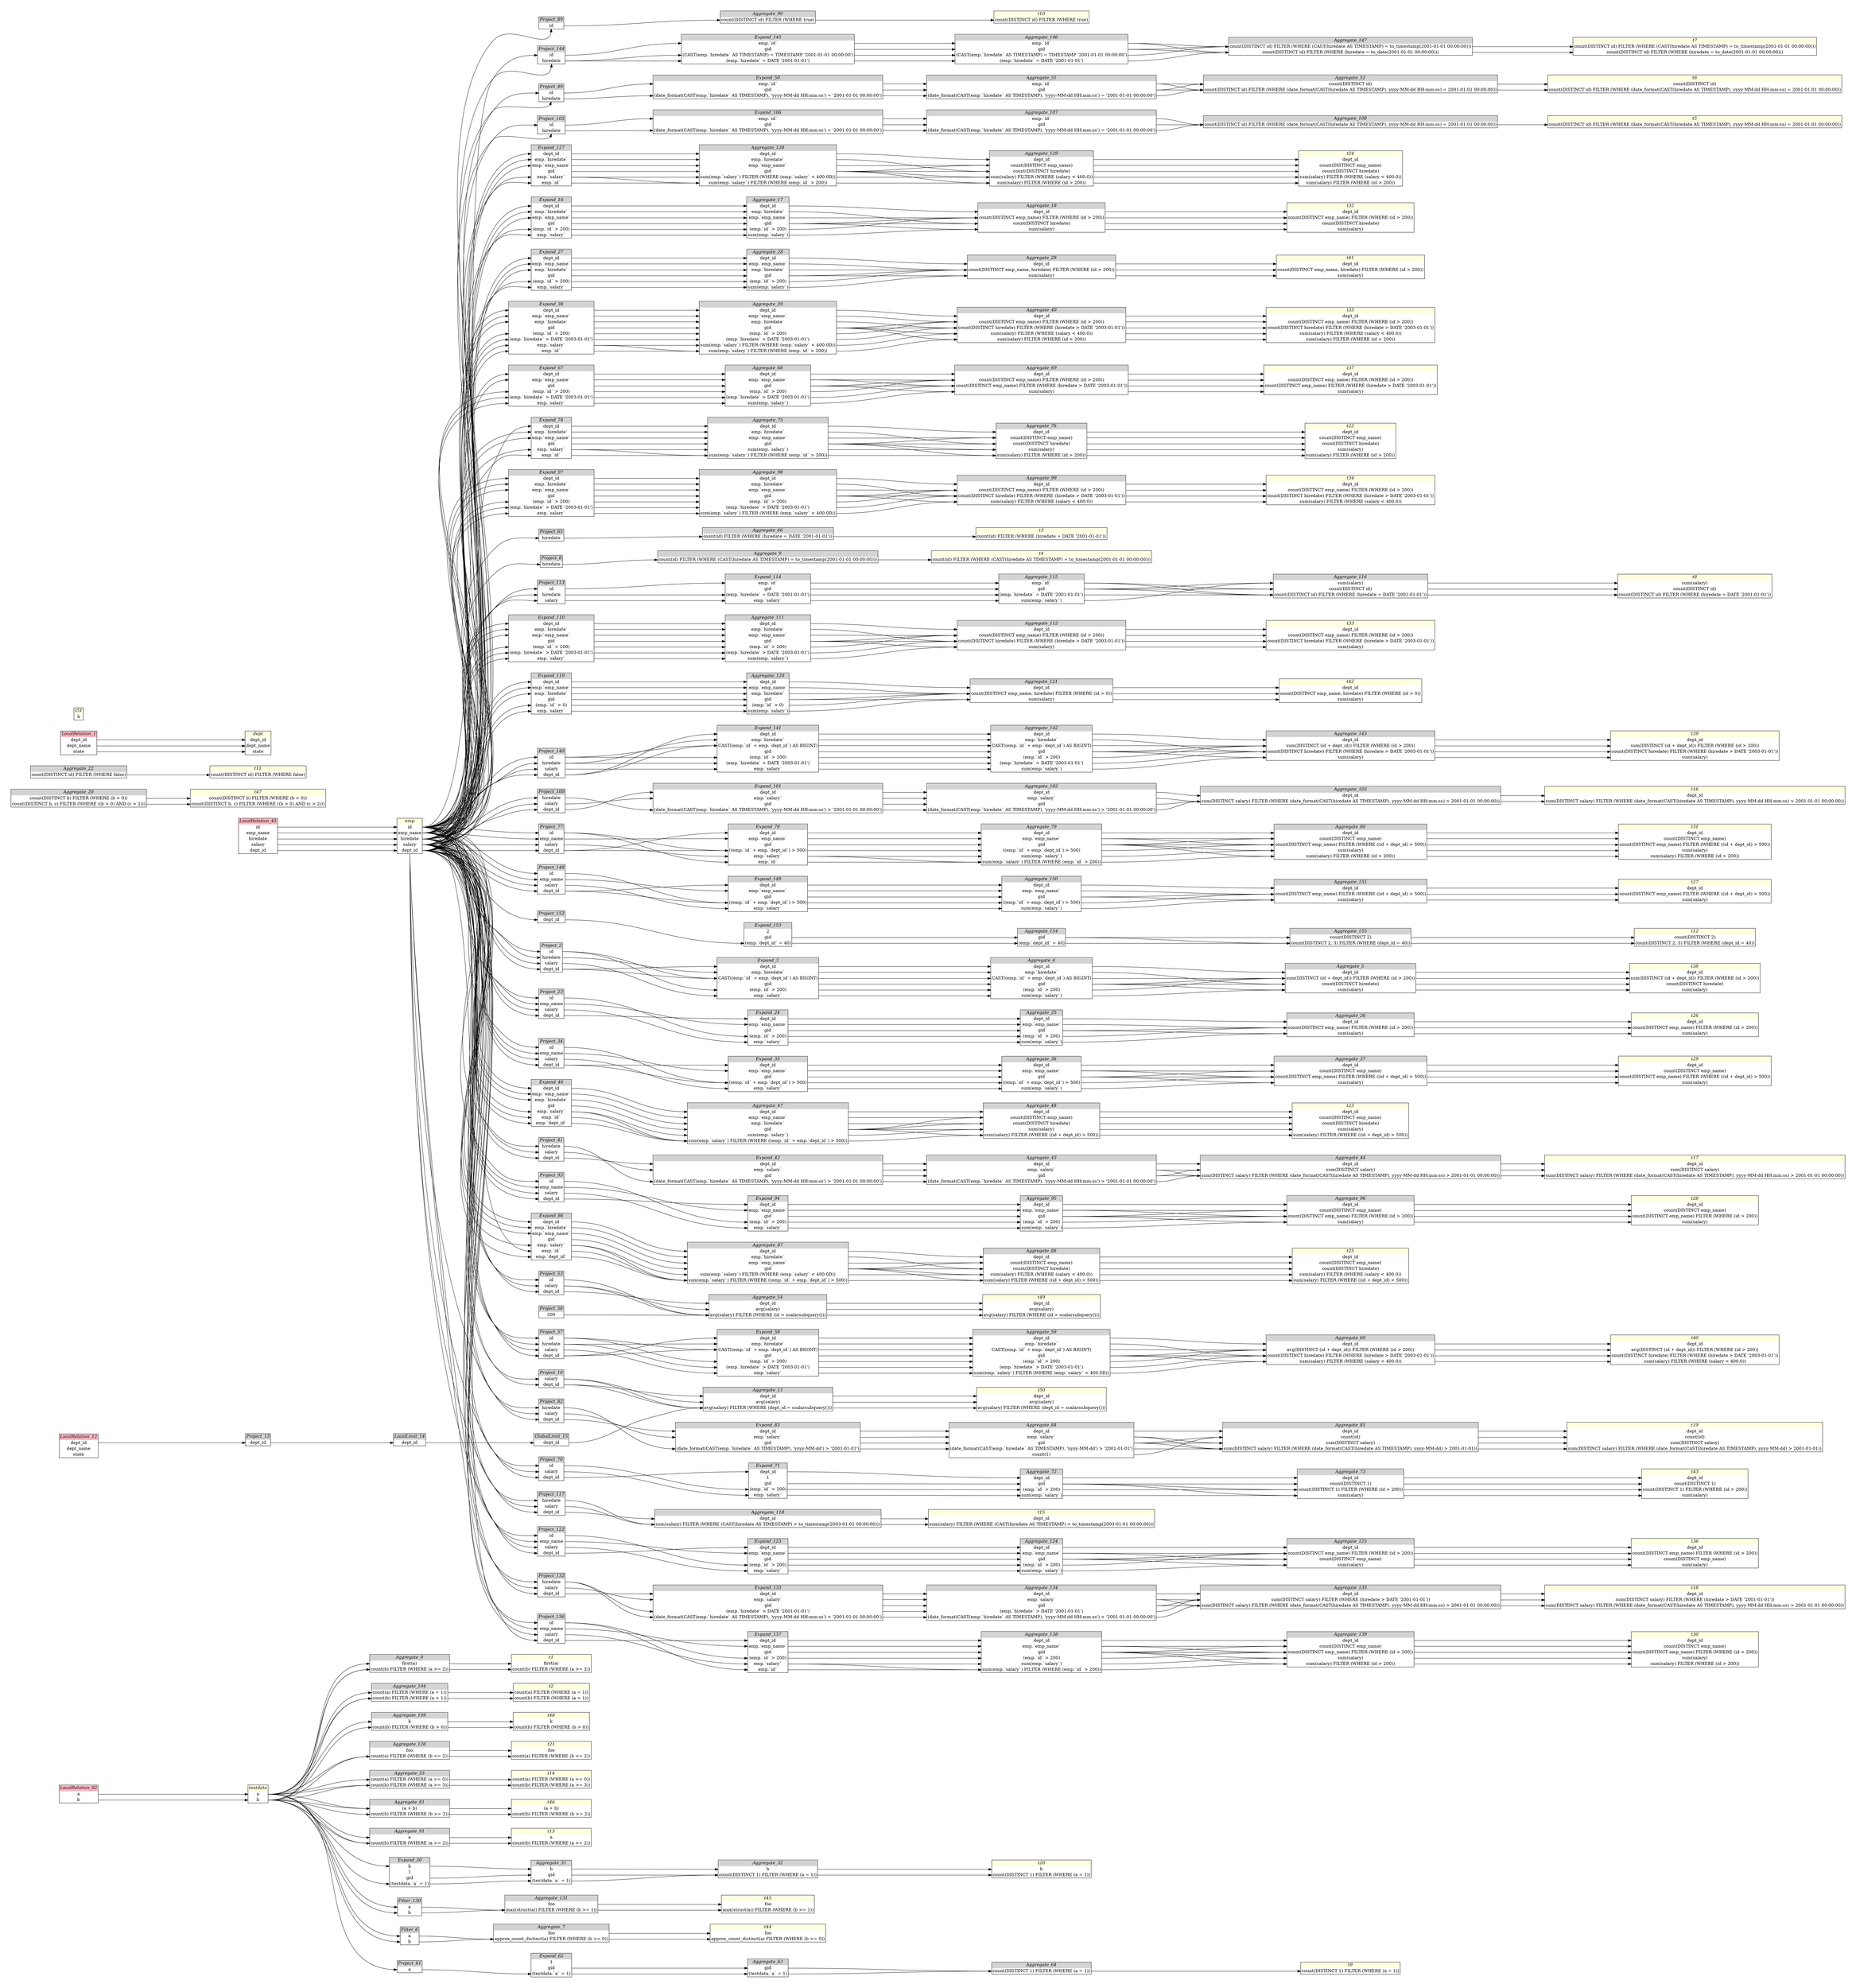 // Automatically generated by SQLFlowTestSuite


digraph {
  graph [pad="0.5", nodesep="0.5", ranksep="2", fontname="Helvetica"];
  node [shape=plain]
  rankdir=LR;

  
"Aggregate_0" [label=<
<table border="1" cellborder="0" cellspacing="0">
  <tr><td bgcolor="lightgray" port="nodeName"><i>Aggregate_0</i></td></tr>
  <tr><td port="0">first(a)</td></tr>
<tr><td port="1">count(b) FILTER (WHERE (a &gt;= 2))</td></tr>
</table>>];
     

"Aggregate_102" [label=<
<table border="1" cellborder="0" cellspacing="0">
  <tr><td bgcolor="lightgray" port="nodeName"><i>Aggregate_102</i></td></tr>
  <tr><td port="0">dept_id</td></tr>
<tr><td port="1">emp.`salary`</td></tr>
<tr><td port="2">gid</td></tr>
<tr><td port="3">(date_format(CAST(emp.`hiredate` AS TIMESTAMP), 'yyyy-MM-dd HH:mm:ss') &gt; '2001-01-01 00:00:00')</td></tr>
</table>>];
     

"Aggregate_103" [label=<
<table border="1" cellborder="0" cellspacing="0">
  <tr><td bgcolor="lightgray" port="nodeName"><i>Aggregate_103</i></td></tr>
  <tr><td port="0">dept_id</td></tr>
<tr><td port="1">sum(DISTINCT salary) FILTER (WHERE (date_format(CAST(hiredate AS TIMESTAMP), yyyy-MM-dd HH:mm:ss) &gt; 2001-01-01 00:00:00))</td></tr>
</table>>];
     

"Aggregate_104" [label=<
<table border="1" cellborder="0" cellspacing="0">
  <tr><td bgcolor="lightgray" port="nodeName"><i>Aggregate_104</i></td></tr>
  <tr><td port="0">count(a) FILTER (WHERE (a = 1))</td></tr>
<tr><td port="1">count(b) FILTER (WHERE (a &gt; 1))</td></tr>
</table>>];
     

"Aggregate_107" [label=<
<table border="1" cellborder="0" cellspacing="0">
  <tr><td bgcolor="lightgray" port="nodeName"><i>Aggregate_107</i></td></tr>
  <tr><td port="0">emp.`id`</td></tr>
<tr><td port="1">gid</td></tr>
<tr><td port="2">(date_format(CAST(emp.`hiredate` AS TIMESTAMP), 'yyyy-MM-dd HH:mm:ss') = '2001-01-01 00:00:00')</td></tr>
</table>>];
     

"Aggregate_108" [label=<
<table border="1" cellborder="0" cellspacing="0">
  <tr><td bgcolor="lightgray" port="nodeName"><i>Aggregate_108</i></td></tr>
  <tr><td port="0">count(DISTINCT id) FILTER (WHERE (date_format(CAST(hiredate AS TIMESTAMP), yyyy-MM-dd HH:mm:ss) = 2001-01-01 00:00:00))</td></tr>
</table>>];
     

"Aggregate_109" [label=<
<table border="1" cellborder="0" cellspacing="0">
  <tr><td bgcolor="lightgray" port="nodeName"><i>Aggregate_109</i></td></tr>
  <tr><td port="0">k</td></tr>
<tr><td port="1">count(b) FILTER (WHERE (b &gt; 0))</td></tr>
</table>>];
     

"Aggregate_11" [label=<
<table border="1" cellborder="0" cellspacing="0">
  <tr><td bgcolor="lightgray" port="nodeName"><i>Aggregate_11</i></td></tr>
  <tr><td port="0">dept_id</td></tr>
<tr><td port="1">avg(salary)</td></tr>
<tr><td port="2">avg(salary) FILTER (WHERE (dept_id = scalarsubquery()))</td></tr>
</table>>];
     

"Aggregate_111" [label=<
<table border="1" cellborder="0" cellspacing="0">
  <tr><td bgcolor="lightgray" port="nodeName"><i>Aggregate_111</i></td></tr>
  <tr><td port="0">dept_id</td></tr>
<tr><td port="1">emp.`hiredate`</td></tr>
<tr><td port="2">emp.`emp_name`</td></tr>
<tr><td port="3">gid</td></tr>
<tr><td port="4">(emp.`id` &gt; 200)</td></tr>
<tr><td port="5">(emp.`hiredate` &gt; DATE '2003-01-01')</td></tr>
<tr><td port="6">sum(emp.`salary`)</td></tr>
</table>>];
     

"Aggregate_112" [label=<
<table border="1" cellborder="0" cellspacing="0">
  <tr><td bgcolor="lightgray" port="nodeName"><i>Aggregate_112</i></td></tr>
  <tr><td port="0">dept_id</td></tr>
<tr><td port="1">count(DISTINCT emp_name) FILTER (WHERE (id &gt; 200))</td></tr>
<tr><td port="2">count(DISTINCT hiredate) FILTER (WHERE (hiredate &gt; DATE '2003-01-01'))</td></tr>
<tr><td port="3">sum(salary)</td></tr>
</table>>];
     

"Aggregate_115" [label=<
<table border="1" cellborder="0" cellspacing="0">
  <tr><td bgcolor="lightgray" port="nodeName"><i>Aggregate_115</i></td></tr>
  <tr><td port="0">emp.`id`</td></tr>
<tr><td port="1">gid</td></tr>
<tr><td port="2">(emp.`hiredate` = DATE '2001-01-01')</td></tr>
<tr><td port="3">sum(emp.`salary`)</td></tr>
</table>>];
     

"Aggregate_116" [label=<
<table border="1" cellborder="0" cellspacing="0">
  <tr><td bgcolor="lightgray" port="nodeName"><i>Aggregate_116</i></td></tr>
  <tr><td port="0">sum(salary)</td></tr>
<tr><td port="1">count(DISTINCT id)</td></tr>
<tr><td port="2">count(DISTINCT id) FILTER (WHERE (hiredate = DATE '2001-01-01'))</td></tr>
</table>>];
     

"Aggregate_118" [label=<
<table border="1" cellborder="0" cellspacing="0">
  <tr><td bgcolor="lightgray" port="nodeName"><i>Aggregate_118</i></td></tr>
  <tr><td port="0">dept_id</td></tr>
<tr><td port="1">sum(salary) FILTER (WHERE (CAST(hiredate AS TIMESTAMP) &gt; to_timestamp(2003-01-01 00:00:00)))</td></tr>
</table>>];
     

"Aggregate_120" [label=<
<table border="1" cellborder="0" cellspacing="0">
  <tr><td bgcolor="lightgray" port="nodeName"><i>Aggregate_120</i></td></tr>
  <tr><td port="0">dept_id</td></tr>
<tr><td port="1">emp.`emp_name`</td></tr>
<tr><td port="2">emp.`hiredate`</td></tr>
<tr><td port="3">gid</td></tr>
<tr><td port="4">(emp.`id` &gt; 0)</td></tr>
<tr><td port="5">sum(emp.`salary`)</td></tr>
</table>>];
     

"Aggregate_121" [label=<
<table border="1" cellborder="0" cellspacing="0">
  <tr><td bgcolor="lightgray" port="nodeName"><i>Aggregate_121</i></td></tr>
  <tr><td port="0">dept_id</td></tr>
<tr><td port="1">count(DISTINCT emp_name, hiredate) FILTER (WHERE (id &gt; 0))</td></tr>
<tr><td port="2">sum(salary)</td></tr>
</table>>];
     

"Aggregate_124" [label=<
<table border="1" cellborder="0" cellspacing="0">
  <tr><td bgcolor="lightgray" port="nodeName"><i>Aggregate_124</i></td></tr>
  <tr><td port="0">dept_id</td></tr>
<tr><td port="1">emp.`emp_name`</td></tr>
<tr><td port="2">gid</td></tr>
<tr><td port="3">(emp.`id` &gt; 200)</td></tr>
<tr><td port="4">sum(emp.`salary`)</td></tr>
</table>>];
     

"Aggregate_125" [label=<
<table border="1" cellborder="0" cellspacing="0">
  <tr><td bgcolor="lightgray" port="nodeName"><i>Aggregate_125</i></td></tr>
  <tr><td port="0">dept_id</td></tr>
<tr><td port="1">count(DISTINCT emp_name) FILTER (WHERE (id &gt; 200))</td></tr>
<tr><td port="2">count(DISTINCT emp_name)</td></tr>
<tr><td port="3">sum(salary)</td></tr>
</table>>];
     

"Aggregate_126" [label=<
<table border="1" cellborder="0" cellspacing="0">
  <tr><td bgcolor="lightgray" port="nodeName"><i>Aggregate_126</i></td></tr>
  <tr><td port="0">foo</td></tr>
<tr><td port="1">count(a) FILTER (WHERE (b &lt;= 2))</td></tr>
</table>>];
     

"Aggregate_128" [label=<
<table border="1" cellborder="0" cellspacing="0">
  <tr><td bgcolor="lightgray" port="nodeName"><i>Aggregate_128</i></td></tr>
  <tr><td port="0">dept_id</td></tr>
<tr><td port="1">emp.`hiredate`</td></tr>
<tr><td port="2">emp.`emp_name`</td></tr>
<tr><td port="3">gid</td></tr>
<tr><td port="4">sum(emp.`salary`) FILTER (WHERE (emp.`salary` &lt; 400.0D))</td></tr>
<tr><td port="5">sum(emp.`salary`) FILTER (WHERE (emp.`id` &gt; 200))</td></tr>
</table>>];
     

"Aggregate_129" [label=<
<table border="1" cellborder="0" cellspacing="0">
  <tr><td bgcolor="lightgray" port="nodeName"><i>Aggregate_129</i></td></tr>
  <tr><td port="0">dept_id</td></tr>
<tr><td port="1">count(DISTINCT emp_name)</td></tr>
<tr><td port="2">count(DISTINCT hiredate)</td></tr>
<tr><td port="3">sum(salary) FILTER (WHERE (salary &lt; 400.0))</td></tr>
<tr><td port="4">sum(salary) FILTER (WHERE (id &gt; 200))</td></tr>
</table>>];
     

"Aggregate_131" [label=<
<table border="1" cellborder="0" cellspacing="0">
  <tr><td bgcolor="lightgray" port="nodeName"><i>Aggregate_131</i></td></tr>
  <tr><td port="0">foo</td></tr>
<tr><td port="1">max(struct(a)) FILTER (WHERE (b &gt;= 1))</td></tr>
</table>>];
     

"Aggregate_134" [label=<
<table border="1" cellborder="0" cellspacing="0">
  <tr><td bgcolor="lightgray" port="nodeName"><i>Aggregate_134</i></td></tr>
  <tr><td port="0">dept_id</td></tr>
<tr><td port="1">emp.`salary`</td></tr>
<tr><td port="2">gid</td></tr>
<tr><td port="3">(emp.`hiredate` &gt; DATE '2001-01-01')</td></tr>
<tr><td port="4">(date_format(CAST(emp.`hiredate` AS TIMESTAMP), 'yyyy-MM-dd HH:mm:ss') &gt; '2001-01-01 00:00:00')</td></tr>
</table>>];
     

"Aggregate_135" [label=<
<table border="1" cellborder="0" cellspacing="0">
  <tr><td bgcolor="lightgray" port="nodeName"><i>Aggregate_135</i></td></tr>
  <tr><td port="0">dept_id</td></tr>
<tr><td port="1">sum(DISTINCT salary) FILTER (WHERE (hiredate &gt; DATE '2001-01-01'))</td></tr>
<tr><td port="2">sum(DISTINCT salary) FILTER (WHERE (date_format(CAST(hiredate AS TIMESTAMP), yyyy-MM-dd HH:mm:ss) &gt; 2001-01-01 00:00:00))</td></tr>
</table>>];
     

"Aggregate_138" [label=<
<table border="1" cellborder="0" cellspacing="0">
  <tr><td bgcolor="lightgray" port="nodeName"><i>Aggregate_138</i></td></tr>
  <tr><td port="0">dept_id</td></tr>
<tr><td port="1">emp.`emp_name`</td></tr>
<tr><td port="2">gid</td></tr>
<tr><td port="3">(emp.`id` &gt; 200)</td></tr>
<tr><td port="4">sum(emp.`salary`)</td></tr>
<tr><td port="5">sum(emp.`salary`) FILTER (WHERE (emp.`id` &gt; 200))</td></tr>
</table>>];
     

"Aggregate_139" [label=<
<table border="1" cellborder="0" cellspacing="0">
  <tr><td bgcolor="lightgray" port="nodeName"><i>Aggregate_139</i></td></tr>
  <tr><td port="0">dept_id</td></tr>
<tr><td port="1">count(DISTINCT emp_name)</td></tr>
<tr><td port="2">count(DISTINCT emp_name) FILTER (WHERE (id &gt; 200))</td></tr>
<tr><td port="3">sum(salary)</td></tr>
<tr><td port="4">sum(salary) FILTER (WHERE (id &gt; 200))</td></tr>
</table>>];
     

"Aggregate_142" [label=<
<table border="1" cellborder="0" cellspacing="0">
  <tr><td bgcolor="lightgray" port="nodeName"><i>Aggregate_142</i></td></tr>
  <tr><td port="0">dept_id</td></tr>
<tr><td port="1">emp.`hiredate`</td></tr>
<tr><td port="2">CAST((emp.`id` + emp.`dept_id`) AS BIGINT)</td></tr>
<tr><td port="3">gid</td></tr>
<tr><td port="4">(emp.`id` &gt; 200)</td></tr>
<tr><td port="5">(emp.`hiredate` &gt; DATE '2003-01-01')</td></tr>
<tr><td port="6">sum(emp.`salary`)</td></tr>
</table>>];
     

"Aggregate_143" [label=<
<table border="1" cellborder="0" cellspacing="0">
  <tr><td bgcolor="lightgray" port="nodeName"><i>Aggregate_143</i></td></tr>
  <tr><td port="0">dept_id</td></tr>
<tr><td port="1">sum(DISTINCT (id + dept_id)) FILTER (WHERE (id &gt; 200))</td></tr>
<tr><td port="2">count(DISTINCT hiredate) FILTER (WHERE (hiredate &gt; DATE '2003-01-01'))</td></tr>
<tr><td port="3">sum(salary)</td></tr>
</table>>];
     

"Aggregate_146" [label=<
<table border="1" cellborder="0" cellspacing="0">
  <tr><td bgcolor="lightgray" port="nodeName"><i>Aggregate_146</i></td></tr>
  <tr><td port="0">emp.`id`</td></tr>
<tr><td port="1">gid</td></tr>
<tr><td port="2">(CAST(emp.`hiredate` AS TIMESTAMP) = TIMESTAMP '2001-01-01 00:00:00')</td></tr>
<tr><td port="3">(emp.`hiredate` = DATE '2001-01-01')</td></tr>
</table>>];
     

"Aggregate_147" [label=<
<table border="1" cellborder="0" cellspacing="0">
  <tr><td bgcolor="lightgray" port="nodeName"><i>Aggregate_147</i></td></tr>
  <tr><td port="0">count(DISTINCT id) FILTER (WHERE (CAST(hiredate AS TIMESTAMP) = to_timestamp(2001-01-01 00:00:00)))</td></tr>
<tr><td port="1">count(DISTINCT id) FILTER (WHERE (hiredate = to_date(2001-01-01 00:00:00)))</td></tr>
</table>>];
     

"Aggregate_150" [label=<
<table border="1" cellborder="0" cellspacing="0">
  <tr><td bgcolor="lightgray" port="nodeName"><i>Aggregate_150</i></td></tr>
  <tr><td port="0">dept_id</td></tr>
<tr><td port="1">emp.`emp_name`</td></tr>
<tr><td port="2">gid</td></tr>
<tr><td port="3">((emp.`id` + emp.`dept_id`) &gt; 500)</td></tr>
<tr><td port="4">sum(emp.`salary`)</td></tr>
</table>>];
     

"Aggregate_151" [label=<
<table border="1" cellborder="0" cellspacing="0">
  <tr><td bgcolor="lightgray" port="nodeName"><i>Aggregate_151</i></td></tr>
  <tr><td port="0">dept_id</td></tr>
<tr><td port="1">count(DISTINCT emp_name) FILTER (WHERE ((id + dept_id) &gt; 500))</td></tr>
<tr><td port="2">sum(salary)</td></tr>
</table>>];
     

"Aggregate_154" [label=<
<table border="1" cellborder="0" cellspacing="0">
  <tr><td bgcolor="lightgray" port="nodeName"><i>Aggregate_154</i></td></tr>
  <tr><td port="0">gid</td></tr>
<tr><td port="1">(emp.`dept_id` = 40)</td></tr>
</table>>];
     

"Aggregate_155" [label=<
<table border="1" cellborder="0" cellspacing="0">
  <tr><td bgcolor="lightgray" port="nodeName"><i>Aggregate_155</i></td></tr>
  <tr><td port="0">count(DISTINCT 2)</td></tr>
<tr><td port="1">count(DISTINCT 2, 3) FILTER (WHERE (dept_id = 40))</td></tr>
</table>>];
     

"Aggregate_17" [label=<
<table border="1" cellborder="0" cellspacing="0">
  <tr><td bgcolor="lightgray" port="nodeName"><i>Aggregate_17</i></td></tr>
  <tr><td port="0">dept_id</td></tr>
<tr><td port="1">emp.`hiredate`</td></tr>
<tr><td port="2">emp.`emp_name`</td></tr>
<tr><td port="3">gid</td></tr>
<tr><td port="4">(emp.`id` &gt; 200)</td></tr>
<tr><td port="5">sum(emp.`salary`)</td></tr>
</table>>];
     

"Aggregate_18" [label=<
<table border="1" cellborder="0" cellspacing="0">
  <tr><td bgcolor="lightgray" port="nodeName"><i>Aggregate_18</i></td></tr>
  <tr><td port="0">dept_id</td></tr>
<tr><td port="1">count(DISTINCT emp_name) FILTER (WHERE (id &gt; 200))</td></tr>
<tr><td port="2">count(DISTINCT hiredate)</td></tr>
<tr><td port="3">sum(salary)</td></tr>
</table>>];
     

"Aggregate_20" [label=<
<table border="1" cellborder="0" cellspacing="0">
  <tr><td bgcolor="lightgray" port="nodeName"><i>Aggregate_20</i></td></tr>
  <tr><td port="0">count(DISTINCT b) FILTER (WHERE (b &gt; 0))</td></tr>
<tr><td port="1">count(DISTINCT b, c) FILTER (WHERE ((b &gt; 0) AND (c &gt; 2)))</td></tr>
</table>>];
     

"Aggregate_22" [label=<
<table border="1" cellborder="0" cellspacing="0">
  <tr><td bgcolor="lightgray" port="nodeName"><i>Aggregate_22</i></td></tr>
  <tr><td port="0">count(DISTINCT id) FILTER (WHERE false)</td></tr>
</table>>];
     

"Aggregate_25" [label=<
<table border="1" cellborder="0" cellspacing="0">
  <tr><td bgcolor="lightgray" port="nodeName"><i>Aggregate_25</i></td></tr>
  <tr><td port="0">dept_id</td></tr>
<tr><td port="1">emp.`emp_name`</td></tr>
<tr><td port="2">gid</td></tr>
<tr><td port="3">(emp.`id` &gt; 200)</td></tr>
<tr><td port="4">sum(emp.`salary`)</td></tr>
</table>>];
     

"Aggregate_26" [label=<
<table border="1" cellborder="0" cellspacing="0">
  <tr><td bgcolor="lightgray" port="nodeName"><i>Aggregate_26</i></td></tr>
  <tr><td port="0">dept_id</td></tr>
<tr><td port="1">count(DISTINCT emp_name) FILTER (WHERE (id &gt; 200))</td></tr>
<tr><td port="2">sum(salary)</td></tr>
</table>>];
     

"Aggregate_28" [label=<
<table border="1" cellborder="0" cellspacing="0">
  <tr><td bgcolor="lightgray" port="nodeName"><i>Aggregate_28</i></td></tr>
  <tr><td port="0">dept_id</td></tr>
<tr><td port="1">emp.`emp_name`</td></tr>
<tr><td port="2">emp.`hiredate`</td></tr>
<tr><td port="3">gid</td></tr>
<tr><td port="4">(emp.`id` &gt; 200)</td></tr>
<tr><td port="5">sum(emp.`salary`)</td></tr>
</table>>];
     

"Aggregate_29" [label=<
<table border="1" cellborder="0" cellspacing="0">
  <tr><td bgcolor="lightgray" port="nodeName"><i>Aggregate_29</i></td></tr>
  <tr><td port="0">dept_id</td></tr>
<tr><td port="1">count(DISTINCT emp_name, hiredate) FILTER (WHERE (id &gt; 200))</td></tr>
<tr><td port="2">sum(salary)</td></tr>
</table>>];
     

"Aggregate_31" [label=<
<table border="1" cellborder="0" cellspacing="0">
  <tr><td bgcolor="lightgray" port="nodeName"><i>Aggregate_31</i></td></tr>
  <tr><td port="0">b</td></tr>
<tr><td port="1">gid</td></tr>
<tr><td port="2">(testdata.`a` = 1)</td></tr>
</table>>];
     

"Aggregate_32" [label=<
<table border="1" cellborder="0" cellspacing="0">
  <tr><td bgcolor="lightgray" port="nodeName"><i>Aggregate_32</i></td></tr>
  <tr><td port="0">b</td></tr>
<tr><td port="1">count(DISTINCT 1) FILTER (WHERE (a = 1))</td></tr>
</table>>];
     

"Aggregate_33" [label=<
<table border="1" cellborder="0" cellspacing="0">
  <tr><td bgcolor="lightgray" port="nodeName"><i>Aggregate_33</i></td></tr>
  <tr><td port="0">count(a) FILTER (WHERE (a &gt;= 0))</td></tr>
<tr><td port="1">count(b) FILTER (WHERE (a &gt;= 3))</td></tr>
</table>>];
     

"Aggregate_36" [label=<
<table border="1" cellborder="0" cellspacing="0">
  <tr><td bgcolor="lightgray" port="nodeName"><i>Aggregate_36</i></td></tr>
  <tr><td port="0">dept_id</td></tr>
<tr><td port="1">emp.`emp_name`</td></tr>
<tr><td port="2">gid</td></tr>
<tr><td port="3">((emp.`id` + emp.`dept_id`) &gt; 500)</td></tr>
<tr><td port="4">sum(emp.`salary`)</td></tr>
</table>>];
     

"Aggregate_37" [label=<
<table border="1" cellborder="0" cellspacing="0">
  <tr><td bgcolor="lightgray" port="nodeName"><i>Aggregate_37</i></td></tr>
  <tr><td port="0">dept_id</td></tr>
<tr><td port="1">count(DISTINCT emp_name)</td></tr>
<tr><td port="2">count(DISTINCT emp_name) FILTER (WHERE ((id + dept_id) &gt; 500))</td></tr>
<tr><td port="3">sum(salary)</td></tr>
</table>>];
     

"Aggregate_39" [label=<
<table border="1" cellborder="0" cellspacing="0">
  <tr><td bgcolor="lightgray" port="nodeName"><i>Aggregate_39</i></td></tr>
  <tr><td port="0">dept_id</td></tr>
<tr><td port="1">emp.`emp_name`</td></tr>
<tr><td port="2">emp.`hiredate`</td></tr>
<tr><td port="3">gid</td></tr>
<tr><td port="4">(emp.`id` &gt; 200)</td></tr>
<tr><td port="5">(emp.`hiredate` &gt; DATE '2003-01-01')</td></tr>
<tr><td port="6">sum(emp.`salary`) FILTER (WHERE (emp.`salary` &lt; 400.0D))</td></tr>
<tr><td port="7">sum(emp.`salary`) FILTER (WHERE (emp.`id` &gt; 200))</td></tr>
</table>>];
     

"Aggregate_4" [label=<
<table border="1" cellborder="0" cellspacing="0">
  <tr><td bgcolor="lightgray" port="nodeName"><i>Aggregate_4</i></td></tr>
  <tr><td port="0">dept_id</td></tr>
<tr><td port="1">emp.`hiredate`</td></tr>
<tr><td port="2">CAST((emp.`id` + emp.`dept_id`) AS BIGINT)</td></tr>
<tr><td port="3">gid</td></tr>
<tr><td port="4">(emp.`id` &gt; 200)</td></tr>
<tr><td port="5">sum(emp.`salary`)</td></tr>
</table>>];
     

"Aggregate_40" [label=<
<table border="1" cellborder="0" cellspacing="0">
  <tr><td bgcolor="lightgray" port="nodeName"><i>Aggregate_40</i></td></tr>
  <tr><td port="0">dept_id</td></tr>
<tr><td port="1">count(DISTINCT emp_name) FILTER (WHERE (id &gt; 200))</td></tr>
<tr><td port="2">count(DISTINCT hiredate) FILTER (WHERE (hiredate &gt; DATE '2003-01-01'))</td></tr>
<tr><td port="3">sum(salary) FILTER (WHERE (salary &lt; 400.0))</td></tr>
<tr><td port="4">sum(salary) FILTER (WHERE (id &gt; 200))</td></tr>
</table>>];
     

"Aggregate_43" [label=<
<table border="1" cellborder="0" cellspacing="0">
  <tr><td bgcolor="lightgray" port="nodeName"><i>Aggregate_43</i></td></tr>
  <tr><td port="0">dept_id</td></tr>
<tr><td port="1">emp.`salary`</td></tr>
<tr><td port="2">gid</td></tr>
<tr><td port="3">(date_format(CAST(emp.`hiredate` AS TIMESTAMP), 'yyyy-MM-dd HH:mm:ss') &gt; '2001-01-01 00:00:00')</td></tr>
</table>>];
     

"Aggregate_44" [label=<
<table border="1" cellborder="0" cellspacing="0">
  <tr><td bgcolor="lightgray" port="nodeName"><i>Aggregate_44</i></td></tr>
  <tr><td port="0">dept_id</td></tr>
<tr><td port="1">sum(DISTINCT salary)</td></tr>
<tr><td port="2">sum(DISTINCT salary) FILTER (WHERE (date_format(CAST(hiredate AS TIMESTAMP), yyyy-MM-dd HH:mm:ss) &gt; 2001-01-01 00:00:00))</td></tr>
</table>>];
     

"Aggregate_47" [label=<
<table border="1" cellborder="0" cellspacing="0">
  <tr><td bgcolor="lightgray" port="nodeName"><i>Aggregate_47</i></td></tr>
  <tr><td port="0">dept_id</td></tr>
<tr><td port="1">emp.`emp_name`</td></tr>
<tr><td port="2">emp.`hiredate`</td></tr>
<tr><td port="3">gid</td></tr>
<tr><td port="4">sum(emp.`salary`)</td></tr>
<tr><td port="5">sum(emp.`salary`) FILTER (WHERE ((emp.`id` + emp.`dept_id`) &gt; 500))</td></tr>
</table>>];
     

"Aggregate_48" [label=<
<table border="1" cellborder="0" cellspacing="0">
  <tr><td bgcolor="lightgray" port="nodeName"><i>Aggregate_48</i></td></tr>
  <tr><td port="0">dept_id</td></tr>
<tr><td port="1">count(DISTINCT emp_name)</td></tr>
<tr><td port="2">count(DISTINCT hiredate)</td></tr>
<tr><td port="3">sum(salary)</td></tr>
<tr><td port="4">sum(salary) FILTER (WHERE ((id + dept_id) &gt; 500))</td></tr>
</table>>];
     

"Aggregate_5" [label=<
<table border="1" cellborder="0" cellspacing="0">
  <tr><td bgcolor="lightgray" port="nodeName"><i>Aggregate_5</i></td></tr>
  <tr><td port="0">dept_id</td></tr>
<tr><td port="1">sum(DISTINCT (id + dept_id)) FILTER (WHERE (id &gt; 200))</td></tr>
<tr><td port="2">count(DISTINCT hiredate)</td></tr>
<tr><td port="3">sum(salary)</td></tr>
</table>>];
     

"Aggregate_51" [label=<
<table border="1" cellborder="0" cellspacing="0">
  <tr><td bgcolor="lightgray" port="nodeName"><i>Aggregate_51</i></td></tr>
  <tr><td port="0">emp.`id`</td></tr>
<tr><td port="1">gid</td></tr>
<tr><td port="2">(date_format(CAST(emp.`hiredate` AS TIMESTAMP), 'yyyy-MM-dd HH:mm:ss') = '2001-01-01 00:00:00')</td></tr>
</table>>];
     

"Aggregate_52" [label=<
<table border="1" cellborder="0" cellspacing="0">
  <tr><td bgcolor="lightgray" port="nodeName"><i>Aggregate_52</i></td></tr>
  <tr><td port="0">count(DISTINCT id)</td></tr>
<tr><td port="1">count(DISTINCT id) FILTER (WHERE (date_format(CAST(hiredate AS TIMESTAMP), yyyy-MM-dd HH:mm:ss) = 2001-01-01 00:00:00))</td></tr>
</table>>];
     

"Aggregate_54" [label=<
<table border="1" cellborder="0" cellspacing="0">
  <tr><td bgcolor="lightgray" port="nodeName"><i>Aggregate_54</i></td></tr>
  <tr><td port="0">dept_id</td></tr>
<tr><td port="1">avg(salary)</td></tr>
<tr><td port="2">avg(salary) FILTER (WHERE (id &gt; scalarsubquery()))</td></tr>
</table>>];
     

"Aggregate_59" [label=<
<table border="1" cellborder="0" cellspacing="0">
  <tr><td bgcolor="lightgray" port="nodeName"><i>Aggregate_59</i></td></tr>
  <tr><td port="0">dept_id</td></tr>
<tr><td port="1">emp.`hiredate`</td></tr>
<tr><td port="2">CAST((emp.`id` + emp.`dept_id`) AS BIGINT)</td></tr>
<tr><td port="3">gid</td></tr>
<tr><td port="4">(emp.`id` &gt; 200)</td></tr>
<tr><td port="5">(emp.`hiredate` &gt; DATE '2003-01-01')</td></tr>
<tr><td port="6">sum(emp.`salary`) FILTER (WHERE (emp.`salary` &lt; 400.0D))</td></tr>
</table>>];
     

"Aggregate_60" [label=<
<table border="1" cellborder="0" cellspacing="0">
  <tr><td bgcolor="lightgray" port="nodeName"><i>Aggregate_60</i></td></tr>
  <tr><td port="0">dept_id</td></tr>
<tr><td port="1">avg(DISTINCT (id + dept_id)) FILTER (WHERE (id &gt; 200))</td></tr>
<tr><td port="2">count(DISTINCT hiredate) FILTER (WHERE (hiredate &gt; DATE '2003-01-01'))</td></tr>
<tr><td port="3">sum(salary) FILTER (WHERE (salary &lt; 400.0))</td></tr>
</table>>];
     

"Aggregate_63" [label=<
<table border="1" cellborder="0" cellspacing="0">
  <tr><td bgcolor="lightgray" port="nodeName"><i>Aggregate_63</i></td></tr>
  <tr><td port="0">gid</td></tr>
<tr><td port="1">(testdata.`a` = 1)</td></tr>
</table>>];
     

"Aggregate_64" [label=<
<table border="1" cellborder="0" cellspacing="0">
  <tr><td bgcolor="lightgray" port="nodeName"><i>Aggregate_64</i></td></tr>
  <tr><td port="0">count(DISTINCT 1) FILTER (WHERE (a = 1))</td></tr>
</table>>];
     

"Aggregate_66" [label=<
<table border="1" cellborder="0" cellspacing="0">
  <tr><td bgcolor="lightgray" port="nodeName"><i>Aggregate_66</i></td></tr>
  <tr><td port="0">count(id) FILTER (WHERE (hiredate = DATE '2001-01-01'))</td></tr>
</table>>];
     

"Aggregate_68" [label=<
<table border="1" cellborder="0" cellspacing="0">
  <tr><td bgcolor="lightgray" port="nodeName"><i>Aggregate_68</i></td></tr>
  <tr><td port="0">dept_id</td></tr>
<tr><td port="1">emp.`emp_name`</td></tr>
<tr><td port="2">gid</td></tr>
<tr><td port="3">(emp.`id` &gt; 200)</td></tr>
<tr><td port="4">(emp.`hiredate` &gt; DATE '2003-01-01')</td></tr>
<tr><td port="5">sum(emp.`salary`)</td></tr>
</table>>];
     

"Aggregate_69" [label=<
<table border="1" cellborder="0" cellspacing="0">
  <tr><td bgcolor="lightgray" port="nodeName"><i>Aggregate_69</i></td></tr>
  <tr><td port="0">dept_id</td></tr>
<tr><td port="1">count(DISTINCT emp_name) FILTER (WHERE (id &gt; 200))</td></tr>
<tr><td port="2">count(DISTINCT emp_name) FILTER (WHERE (hiredate &gt; DATE '2003-01-01'))</td></tr>
<tr><td port="3">sum(salary)</td></tr>
</table>>];
     

"Aggregate_7" [label=<
<table border="1" cellborder="0" cellspacing="0">
  <tr><td bgcolor="lightgray" port="nodeName"><i>Aggregate_7</i></td></tr>
  <tr><td port="0">foo</td></tr>
<tr><td port="1">approx_count_distinct(a) FILTER (WHERE (b &gt;= 0))</td></tr>
</table>>];
     

"Aggregate_72" [label=<
<table border="1" cellborder="0" cellspacing="0">
  <tr><td bgcolor="lightgray" port="nodeName"><i>Aggregate_72</i></td></tr>
  <tr><td port="0">dept_id</td></tr>
<tr><td port="1">gid</td></tr>
<tr><td port="2">(emp.`id` &gt; 200)</td></tr>
<tr><td port="3">sum(emp.`salary`)</td></tr>
</table>>];
     

"Aggregate_73" [label=<
<table border="1" cellborder="0" cellspacing="0">
  <tr><td bgcolor="lightgray" port="nodeName"><i>Aggregate_73</i></td></tr>
  <tr><td port="0">dept_id</td></tr>
<tr><td port="1">count(DISTINCT 1)</td></tr>
<tr><td port="2">count(DISTINCT 1) FILTER (WHERE (id &gt; 200))</td></tr>
<tr><td port="3">sum(salary)</td></tr>
</table>>];
     

"Aggregate_75" [label=<
<table border="1" cellborder="0" cellspacing="0">
  <tr><td bgcolor="lightgray" port="nodeName"><i>Aggregate_75</i></td></tr>
  <tr><td port="0">dept_id</td></tr>
<tr><td port="1">emp.`hiredate`</td></tr>
<tr><td port="2">emp.`emp_name`</td></tr>
<tr><td port="3">gid</td></tr>
<tr><td port="4">sum(emp.`salary`)</td></tr>
<tr><td port="5">sum(emp.`salary`) FILTER (WHERE (emp.`id` &gt; 200))</td></tr>
</table>>];
     

"Aggregate_76" [label=<
<table border="1" cellborder="0" cellspacing="0">
  <tr><td bgcolor="lightgray" port="nodeName"><i>Aggregate_76</i></td></tr>
  <tr><td port="0">dept_id</td></tr>
<tr><td port="1">count(DISTINCT emp_name)</td></tr>
<tr><td port="2">count(DISTINCT hiredate)</td></tr>
<tr><td port="3">sum(salary)</td></tr>
<tr><td port="4">sum(salary) FILTER (WHERE (id &gt; 200))</td></tr>
</table>>];
     

"Aggregate_79" [label=<
<table border="1" cellborder="0" cellspacing="0">
  <tr><td bgcolor="lightgray" port="nodeName"><i>Aggregate_79</i></td></tr>
  <tr><td port="0">dept_id</td></tr>
<tr><td port="1">emp.`emp_name`</td></tr>
<tr><td port="2">gid</td></tr>
<tr><td port="3">((emp.`id` + emp.`dept_id`) &gt; 500)</td></tr>
<tr><td port="4">sum(emp.`salary`)</td></tr>
<tr><td port="5">sum(emp.`salary`) FILTER (WHERE (emp.`id` &gt; 200))</td></tr>
</table>>];
     

"Aggregate_80" [label=<
<table border="1" cellborder="0" cellspacing="0">
  <tr><td bgcolor="lightgray" port="nodeName"><i>Aggregate_80</i></td></tr>
  <tr><td port="0">dept_id</td></tr>
<tr><td port="1">count(DISTINCT emp_name)</td></tr>
<tr><td port="2">count(DISTINCT emp_name) FILTER (WHERE ((id + dept_id) &gt; 500))</td></tr>
<tr><td port="3">sum(salary)</td></tr>
<tr><td port="4">sum(salary) FILTER (WHERE (id &gt; 200))</td></tr>
</table>>];
     

"Aggregate_81" [label=<
<table border="1" cellborder="0" cellspacing="0">
  <tr><td bgcolor="lightgray" port="nodeName"><i>Aggregate_81</i></td></tr>
  <tr><td port="0">(a + b)</td></tr>
<tr><td port="1">count(b) FILTER (WHERE (b &gt;= 2))</td></tr>
</table>>];
     

"Aggregate_84" [label=<
<table border="1" cellborder="0" cellspacing="0">
  <tr><td bgcolor="lightgray" port="nodeName"><i>Aggregate_84</i></td></tr>
  <tr><td port="0">dept_id</td></tr>
<tr><td port="1">emp.`salary`</td></tr>
<tr><td port="2">gid</td></tr>
<tr><td port="3">(date_format(CAST(emp.`hiredate` AS TIMESTAMP), 'yyyy-MM-dd') &gt; '2001-01-01')</td></tr>
<tr><td port="4">count(1)</td></tr>
</table>>];
     

"Aggregate_85" [label=<
<table border="1" cellborder="0" cellspacing="0">
  <tr><td bgcolor="lightgray" port="nodeName"><i>Aggregate_85</i></td></tr>
  <tr><td port="0">dept_id</td></tr>
<tr><td port="1">count(id)</td></tr>
<tr><td port="2">sum(DISTINCT salary)</td></tr>
<tr><td port="3">sum(DISTINCT salary) FILTER (WHERE (date_format(CAST(hiredate AS TIMESTAMP), yyyy-MM-dd) &gt; 2001-01-01))</td></tr>
</table>>];
     

"Aggregate_87" [label=<
<table border="1" cellborder="0" cellspacing="0">
  <tr><td bgcolor="lightgray" port="nodeName"><i>Aggregate_87</i></td></tr>
  <tr><td port="0">dept_id</td></tr>
<tr><td port="1">emp.`hiredate`</td></tr>
<tr><td port="2">emp.`emp_name`</td></tr>
<tr><td port="3">gid</td></tr>
<tr><td port="4">sum(emp.`salary`) FILTER (WHERE (emp.`salary` &lt; 400.0D))</td></tr>
<tr><td port="5">sum(emp.`salary`) FILTER (WHERE ((emp.`id` + emp.`dept_id`) &gt; 500))</td></tr>
</table>>];
     

"Aggregate_88" [label=<
<table border="1" cellborder="0" cellspacing="0">
  <tr><td bgcolor="lightgray" port="nodeName"><i>Aggregate_88</i></td></tr>
  <tr><td port="0">dept_id</td></tr>
<tr><td port="1">count(DISTINCT emp_name)</td></tr>
<tr><td port="2">count(DISTINCT hiredate)</td></tr>
<tr><td port="3">sum(salary) FILTER (WHERE (salary &lt; 400.0))</td></tr>
<tr><td port="4">sum(salary) FILTER (WHERE ((id + dept_id) &gt; 500))</td></tr>
</table>>];
     

"Aggregate_9" [label=<
<table border="1" cellborder="0" cellspacing="0">
  <tr><td bgcolor="lightgray" port="nodeName"><i>Aggregate_9</i></td></tr>
  <tr><td port="0">count(id) FILTER (WHERE (CAST(hiredate AS TIMESTAMP) = to_timestamp(2001-01-01 00:00:00)))</td></tr>
</table>>];
     

"Aggregate_90" [label=<
<table border="1" cellborder="0" cellspacing="0">
  <tr><td bgcolor="lightgray" port="nodeName"><i>Aggregate_90</i></td></tr>
  <tr><td port="0">count(DISTINCT id) FILTER (WHERE true)</td></tr>
</table>>];
     

"Aggregate_91" [label=<
<table border="1" cellborder="0" cellspacing="0">
  <tr><td bgcolor="lightgray" port="nodeName"><i>Aggregate_91</i></td></tr>
  <tr><td port="0">a</td></tr>
<tr><td port="1">count(b) FILTER (WHERE (a &gt;= 2))</td></tr>
</table>>];
     

"Aggregate_95" [label=<
<table border="1" cellborder="0" cellspacing="0">
  <tr><td bgcolor="lightgray" port="nodeName"><i>Aggregate_95</i></td></tr>
  <tr><td port="0">dept_id</td></tr>
<tr><td port="1">emp.`emp_name`</td></tr>
<tr><td port="2">gid</td></tr>
<tr><td port="3">(emp.`id` &gt; 200)</td></tr>
<tr><td port="4">sum(emp.`salary`)</td></tr>
</table>>];
     

"Aggregate_96" [label=<
<table border="1" cellborder="0" cellspacing="0">
  <tr><td bgcolor="lightgray" port="nodeName"><i>Aggregate_96</i></td></tr>
  <tr><td port="0">dept_id</td></tr>
<tr><td port="1">count(DISTINCT emp_name)</td></tr>
<tr><td port="2">count(DISTINCT emp_name) FILTER (WHERE (id &gt; 200))</td></tr>
<tr><td port="3">sum(salary)</td></tr>
</table>>];
     

"Aggregate_98" [label=<
<table border="1" cellborder="0" cellspacing="0">
  <tr><td bgcolor="lightgray" port="nodeName"><i>Aggregate_98</i></td></tr>
  <tr><td port="0">dept_id</td></tr>
<tr><td port="1">emp.`hiredate`</td></tr>
<tr><td port="2">emp.`emp_name`</td></tr>
<tr><td port="3">gid</td></tr>
<tr><td port="4">(emp.`id` &gt; 200)</td></tr>
<tr><td port="5">(emp.`hiredate` &gt; DATE '2003-01-01')</td></tr>
<tr><td port="6">sum(emp.`salary`) FILTER (WHERE (emp.`salary` &lt; 400.0D))</td></tr>
</table>>];
     

"Aggregate_99" [label=<
<table border="1" cellborder="0" cellspacing="0">
  <tr><td bgcolor="lightgray" port="nodeName"><i>Aggregate_99</i></td></tr>
  <tr><td port="0">dept_id</td></tr>
<tr><td port="1">count(DISTINCT emp_name) FILTER (WHERE (id &gt; 200))</td></tr>
<tr><td port="2">count(DISTINCT hiredate) FILTER (WHERE (hiredate &gt; DATE '2003-01-01'))</td></tr>
<tr><td port="3">sum(salary) FILTER (WHERE (salary &lt; 400.0))</td></tr>
</table>>];
     

"Expand_101" [label=<
<table border="1" cellborder="0" cellspacing="0">
  <tr><td bgcolor="lightgray" port="nodeName"><i>Expand_101</i></td></tr>
  <tr><td port="0">dept_id</td></tr>
<tr><td port="1">emp.`salary`</td></tr>
<tr><td port="2">gid</td></tr>
<tr><td port="3">(date_format(CAST(emp.`hiredate` AS TIMESTAMP), 'yyyy-MM-dd HH:mm:ss') &gt; '2001-01-01 00:00:00')</td></tr>
</table>>];
     

"Expand_106" [label=<
<table border="1" cellborder="0" cellspacing="0">
  <tr><td bgcolor="lightgray" port="nodeName"><i>Expand_106</i></td></tr>
  <tr><td port="0">emp.`id`</td></tr>
<tr><td port="1">gid</td></tr>
<tr><td port="2">(date_format(CAST(emp.`hiredate` AS TIMESTAMP), 'yyyy-MM-dd HH:mm:ss') = '2001-01-01 00:00:00')</td></tr>
</table>>];
     

"Expand_110" [label=<
<table border="1" cellborder="0" cellspacing="0">
  <tr><td bgcolor="lightgray" port="nodeName"><i>Expand_110</i></td></tr>
  <tr><td port="0">dept_id</td></tr>
<tr><td port="1">emp.`hiredate`</td></tr>
<tr><td port="2">emp.`emp_name`</td></tr>
<tr><td port="3">gid</td></tr>
<tr><td port="4">(emp.`id` &gt; 200)</td></tr>
<tr><td port="5">(emp.`hiredate` &gt; DATE '2003-01-01')</td></tr>
<tr><td port="6">emp.`salary`</td></tr>
</table>>];
     

"Expand_114" [label=<
<table border="1" cellborder="0" cellspacing="0">
  <tr><td bgcolor="lightgray" port="nodeName"><i>Expand_114</i></td></tr>
  <tr><td port="0">emp.`id`</td></tr>
<tr><td port="1">gid</td></tr>
<tr><td port="2">(emp.`hiredate` = DATE '2001-01-01')</td></tr>
<tr><td port="3">emp.`salary`</td></tr>
</table>>];
     

"Expand_119" [label=<
<table border="1" cellborder="0" cellspacing="0">
  <tr><td bgcolor="lightgray" port="nodeName"><i>Expand_119</i></td></tr>
  <tr><td port="0">dept_id</td></tr>
<tr><td port="1">emp.`emp_name`</td></tr>
<tr><td port="2">emp.`hiredate`</td></tr>
<tr><td port="3">gid</td></tr>
<tr><td port="4">(emp.`id` &gt; 0)</td></tr>
<tr><td port="5">emp.`salary`</td></tr>
</table>>];
     

"Expand_123" [label=<
<table border="1" cellborder="0" cellspacing="0">
  <tr><td bgcolor="lightgray" port="nodeName"><i>Expand_123</i></td></tr>
  <tr><td port="0">dept_id</td></tr>
<tr><td port="1">emp.`emp_name`</td></tr>
<tr><td port="2">gid</td></tr>
<tr><td port="3">(emp.`id` &gt; 200)</td></tr>
<tr><td port="4">emp.`salary`</td></tr>
</table>>];
     

"Expand_127" [label=<
<table border="1" cellborder="0" cellspacing="0">
  <tr><td bgcolor="lightgray" port="nodeName"><i>Expand_127</i></td></tr>
  <tr><td port="0">dept_id</td></tr>
<tr><td port="1">emp.`hiredate`</td></tr>
<tr><td port="2">emp.`emp_name`</td></tr>
<tr><td port="3">gid</td></tr>
<tr><td port="4">emp.`salary`</td></tr>
<tr><td port="5">emp.`id`</td></tr>
</table>>];
     

"Expand_133" [label=<
<table border="1" cellborder="0" cellspacing="0">
  <tr><td bgcolor="lightgray" port="nodeName"><i>Expand_133</i></td></tr>
  <tr><td port="0">dept_id</td></tr>
<tr><td port="1">emp.`salary`</td></tr>
<tr><td port="2">gid</td></tr>
<tr><td port="3">(emp.`hiredate` &gt; DATE '2001-01-01')</td></tr>
<tr><td port="4">(date_format(CAST(emp.`hiredate` AS TIMESTAMP), 'yyyy-MM-dd HH:mm:ss') &gt; '2001-01-01 00:00:00')</td></tr>
</table>>];
     

"Expand_137" [label=<
<table border="1" cellborder="0" cellspacing="0">
  <tr><td bgcolor="lightgray" port="nodeName"><i>Expand_137</i></td></tr>
  <tr><td port="0">dept_id</td></tr>
<tr><td port="1">emp.`emp_name`</td></tr>
<tr><td port="2">gid</td></tr>
<tr><td port="3">(emp.`id` &gt; 200)</td></tr>
<tr><td port="4">emp.`salary`</td></tr>
<tr><td port="5">emp.`id`</td></tr>
</table>>];
     

"Expand_141" [label=<
<table border="1" cellborder="0" cellspacing="0">
  <tr><td bgcolor="lightgray" port="nodeName"><i>Expand_141</i></td></tr>
  <tr><td port="0">dept_id</td></tr>
<tr><td port="1">emp.`hiredate`</td></tr>
<tr><td port="2">CAST((emp.`id` + emp.`dept_id`) AS BIGINT)</td></tr>
<tr><td port="3">gid</td></tr>
<tr><td port="4">(emp.`id` &gt; 200)</td></tr>
<tr><td port="5">(emp.`hiredate` &gt; DATE '2003-01-01')</td></tr>
<tr><td port="6">emp.`salary`</td></tr>
</table>>];
     

"Expand_145" [label=<
<table border="1" cellborder="0" cellspacing="0">
  <tr><td bgcolor="lightgray" port="nodeName"><i>Expand_145</i></td></tr>
  <tr><td port="0">emp.`id`</td></tr>
<tr><td port="1">gid</td></tr>
<tr><td port="2">(CAST(emp.`hiredate` AS TIMESTAMP) = TIMESTAMP '2001-01-01 00:00:00')</td></tr>
<tr><td port="3">(emp.`hiredate` = DATE '2001-01-01')</td></tr>
</table>>];
     

"Expand_149" [label=<
<table border="1" cellborder="0" cellspacing="0">
  <tr><td bgcolor="lightgray" port="nodeName"><i>Expand_149</i></td></tr>
  <tr><td port="0">dept_id</td></tr>
<tr><td port="1">emp.`emp_name`</td></tr>
<tr><td port="2">gid</td></tr>
<tr><td port="3">((emp.`id` + emp.`dept_id`) &gt; 500)</td></tr>
<tr><td port="4">emp.`salary`</td></tr>
</table>>];
     

"Expand_153" [label=<
<table border="1" cellborder="0" cellspacing="0">
  <tr><td bgcolor="lightgray" port="nodeName"><i>Expand_153</i></td></tr>
  <tr><td port="0">2</td></tr>
<tr><td port="1">gid</td></tr>
<tr><td port="2">(emp.`dept_id` = 40)</td></tr>
</table>>];
     

"Expand_16" [label=<
<table border="1" cellborder="0" cellspacing="0">
  <tr><td bgcolor="lightgray" port="nodeName"><i>Expand_16</i></td></tr>
  <tr><td port="0">dept_id</td></tr>
<tr><td port="1">emp.`hiredate`</td></tr>
<tr><td port="2">emp.`emp_name`</td></tr>
<tr><td port="3">gid</td></tr>
<tr><td port="4">(emp.`id` &gt; 200)</td></tr>
<tr><td port="5">emp.`salary`</td></tr>
</table>>];
     

"Expand_24" [label=<
<table border="1" cellborder="0" cellspacing="0">
  <tr><td bgcolor="lightgray" port="nodeName"><i>Expand_24</i></td></tr>
  <tr><td port="0">dept_id</td></tr>
<tr><td port="1">emp.`emp_name`</td></tr>
<tr><td port="2">gid</td></tr>
<tr><td port="3">(emp.`id` &gt; 200)</td></tr>
<tr><td port="4">emp.`salary`</td></tr>
</table>>];
     

"Expand_27" [label=<
<table border="1" cellborder="0" cellspacing="0">
  <tr><td bgcolor="lightgray" port="nodeName"><i>Expand_27</i></td></tr>
  <tr><td port="0">dept_id</td></tr>
<tr><td port="1">emp.`emp_name`</td></tr>
<tr><td port="2">emp.`hiredate`</td></tr>
<tr><td port="3">gid</td></tr>
<tr><td port="4">(emp.`id` &gt; 200)</td></tr>
<tr><td port="5">emp.`salary`</td></tr>
</table>>];
     

"Expand_3" [label=<
<table border="1" cellborder="0" cellspacing="0">
  <tr><td bgcolor="lightgray" port="nodeName"><i>Expand_3</i></td></tr>
  <tr><td port="0">dept_id</td></tr>
<tr><td port="1">emp.`hiredate`</td></tr>
<tr><td port="2">CAST((emp.`id` + emp.`dept_id`) AS BIGINT)</td></tr>
<tr><td port="3">gid</td></tr>
<tr><td port="4">(emp.`id` &gt; 200)</td></tr>
<tr><td port="5">emp.`salary`</td></tr>
</table>>];
     

"Expand_30" [label=<
<table border="1" cellborder="0" cellspacing="0">
  <tr><td bgcolor="lightgray" port="nodeName"><i>Expand_30</i></td></tr>
  <tr><td port="0">b</td></tr>
<tr><td port="1">1</td></tr>
<tr><td port="2">gid</td></tr>
<tr><td port="3">(testdata.`a` = 1)</td></tr>
</table>>];
     

"Expand_35" [label=<
<table border="1" cellborder="0" cellspacing="0">
  <tr><td bgcolor="lightgray" port="nodeName"><i>Expand_35</i></td></tr>
  <tr><td port="0">dept_id</td></tr>
<tr><td port="1">emp.`emp_name`</td></tr>
<tr><td port="2">gid</td></tr>
<tr><td port="3">((emp.`id` + emp.`dept_id`) &gt; 500)</td></tr>
<tr><td port="4">emp.`salary`</td></tr>
</table>>];
     

"Expand_38" [label=<
<table border="1" cellborder="0" cellspacing="0">
  <tr><td bgcolor="lightgray" port="nodeName"><i>Expand_38</i></td></tr>
  <tr><td port="0">dept_id</td></tr>
<tr><td port="1">emp.`emp_name`</td></tr>
<tr><td port="2">emp.`hiredate`</td></tr>
<tr><td port="3">gid</td></tr>
<tr><td port="4">(emp.`id` &gt; 200)</td></tr>
<tr><td port="5">(emp.`hiredate` &gt; DATE '2003-01-01')</td></tr>
<tr><td port="6">emp.`salary`</td></tr>
<tr><td port="7">emp.`id`</td></tr>
</table>>];
     

"Expand_42" [label=<
<table border="1" cellborder="0" cellspacing="0">
  <tr><td bgcolor="lightgray" port="nodeName"><i>Expand_42</i></td></tr>
  <tr><td port="0">dept_id</td></tr>
<tr><td port="1">emp.`salary`</td></tr>
<tr><td port="2">gid</td></tr>
<tr><td port="3">(date_format(CAST(emp.`hiredate` AS TIMESTAMP), 'yyyy-MM-dd HH:mm:ss') &gt; '2001-01-01 00:00:00')</td></tr>
</table>>];
     

"Expand_46" [label=<
<table border="1" cellborder="0" cellspacing="0">
  <tr><td bgcolor="lightgray" port="nodeName"><i>Expand_46</i></td></tr>
  <tr><td port="0">dept_id</td></tr>
<tr><td port="1">emp.`emp_name`</td></tr>
<tr><td port="2">emp.`hiredate`</td></tr>
<tr><td port="3">gid</td></tr>
<tr><td port="4">emp.`salary`</td></tr>
<tr><td port="5">emp.`id`</td></tr>
<tr><td port="6">emp.`dept_id`</td></tr>
</table>>];
     

"Expand_50" [label=<
<table border="1" cellborder="0" cellspacing="0">
  <tr><td bgcolor="lightgray" port="nodeName"><i>Expand_50</i></td></tr>
  <tr><td port="0">emp.`id`</td></tr>
<tr><td port="1">gid</td></tr>
<tr><td port="2">(date_format(CAST(emp.`hiredate` AS TIMESTAMP), 'yyyy-MM-dd HH:mm:ss') = '2001-01-01 00:00:00')</td></tr>
</table>>];
     

"Expand_58" [label=<
<table border="1" cellborder="0" cellspacing="0">
  <tr><td bgcolor="lightgray" port="nodeName"><i>Expand_58</i></td></tr>
  <tr><td port="0">dept_id</td></tr>
<tr><td port="1">emp.`hiredate`</td></tr>
<tr><td port="2">CAST((emp.`id` + emp.`dept_id`) AS BIGINT)</td></tr>
<tr><td port="3">gid</td></tr>
<tr><td port="4">(emp.`id` &gt; 200)</td></tr>
<tr><td port="5">(emp.`hiredate` &gt; DATE '2003-01-01')</td></tr>
<tr><td port="6">emp.`salary`</td></tr>
</table>>];
     

"Expand_62" [label=<
<table border="1" cellborder="0" cellspacing="0">
  <tr><td bgcolor="lightgray" port="nodeName"><i>Expand_62</i></td></tr>
  <tr><td port="0">1</td></tr>
<tr><td port="1">gid</td></tr>
<tr><td port="2">(testdata.`a` = 1)</td></tr>
</table>>];
     

"Expand_67" [label=<
<table border="1" cellborder="0" cellspacing="0">
  <tr><td bgcolor="lightgray" port="nodeName"><i>Expand_67</i></td></tr>
  <tr><td port="0">dept_id</td></tr>
<tr><td port="1">emp.`emp_name`</td></tr>
<tr><td port="2">gid</td></tr>
<tr><td port="3">(emp.`id` &gt; 200)</td></tr>
<tr><td port="4">(emp.`hiredate` &gt; DATE '2003-01-01')</td></tr>
<tr><td port="5">emp.`salary`</td></tr>
</table>>];
     

"Expand_71" [label=<
<table border="1" cellborder="0" cellspacing="0">
  <tr><td bgcolor="lightgray" port="nodeName"><i>Expand_71</i></td></tr>
  <tr><td port="0">dept_id</td></tr>
<tr><td port="1">1</td></tr>
<tr><td port="2">gid</td></tr>
<tr><td port="3">(emp.`id` &gt; 200)</td></tr>
<tr><td port="4">emp.`salary`</td></tr>
</table>>];
     

"Expand_74" [label=<
<table border="1" cellborder="0" cellspacing="0">
  <tr><td bgcolor="lightgray" port="nodeName"><i>Expand_74</i></td></tr>
  <tr><td port="0">dept_id</td></tr>
<tr><td port="1">emp.`hiredate`</td></tr>
<tr><td port="2">emp.`emp_name`</td></tr>
<tr><td port="3">gid</td></tr>
<tr><td port="4">emp.`salary`</td></tr>
<tr><td port="5">emp.`id`</td></tr>
</table>>];
     

"Expand_78" [label=<
<table border="1" cellborder="0" cellspacing="0">
  <tr><td bgcolor="lightgray" port="nodeName"><i>Expand_78</i></td></tr>
  <tr><td port="0">dept_id</td></tr>
<tr><td port="1">emp.`emp_name`</td></tr>
<tr><td port="2">gid</td></tr>
<tr><td port="3">((emp.`id` + emp.`dept_id`) &gt; 500)</td></tr>
<tr><td port="4">emp.`salary`</td></tr>
<tr><td port="5">emp.`id`</td></tr>
</table>>];
     

"Expand_83" [label=<
<table border="1" cellborder="0" cellspacing="0">
  <tr><td bgcolor="lightgray" port="nodeName"><i>Expand_83</i></td></tr>
  <tr><td port="0">dept_id</td></tr>
<tr><td port="1">emp.`salary`</td></tr>
<tr><td port="2">gid</td></tr>
<tr><td port="3">(date_format(CAST(emp.`hiredate` AS TIMESTAMP), 'yyyy-MM-dd') &gt; '2001-01-01')</td></tr>
</table>>];
     

"Expand_86" [label=<
<table border="1" cellborder="0" cellspacing="0">
  <tr><td bgcolor="lightgray" port="nodeName"><i>Expand_86</i></td></tr>
  <tr><td port="0">dept_id</td></tr>
<tr><td port="1">emp.`hiredate`</td></tr>
<tr><td port="2">emp.`emp_name`</td></tr>
<tr><td port="3">gid</td></tr>
<tr><td port="4">emp.`salary`</td></tr>
<tr><td port="5">emp.`id`</td></tr>
<tr><td port="6">emp.`dept_id`</td></tr>
</table>>];
     

"Expand_94" [label=<
<table border="1" cellborder="0" cellspacing="0">
  <tr><td bgcolor="lightgray" port="nodeName"><i>Expand_94</i></td></tr>
  <tr><td port="0">dept_id</td></tr>
<tr><td port="1">emp.`emp_name`</td></tr>
<tr><td port="2">gid</td></tr>
<tr><td port="3">(emp.`id` &gt; 200)</td></tr>
<tr><td port="4">emp.`salary`</td></tr>
</table>>];
     

"Expand_97" [label=<
<table border="1" cellborder="0" cellspacing="0">
  <tr><td bgcolor="lightgray" port="nodeName"><i>Expand_97</i></td></tr>
  <tr><td port="0">dept_id</td></tr>
<tr><td port="1">emp.`hiredate`</td></tr>
<tr><td port="2">emp.`emp_name`</td></tr>
<tr><td port="3">gid</td></tr>
<tr><td port="4">(emp.`id` &gt; 200)</td></tr>
<tr><td port="5">(emp.`hiredate` &gt; DATE '2003-01-01')</td></tr>
<tr><td port="6">emp.`salary`</td></tr>
</table>>];
     

"Filter_130" [label=<
<table border="1" cellborder="0" cellspacing="0">
  <tr><td bgcolor="lightgray" port="nodeName"><i>Filter_130</i></td></tr>
  <tr><td port="0">a</td></tr>
<tr><td port="1">b</td></tr>
</table>>];
     

"Filter_6" [label=<
<table border="1" cellborder="0" cellspacing="0">
  <tr><td bgcolor="lightgray" port="nodeName"><i>Filter_6</i></td></tr>
  <tr><td port="0">a</td></tr>
<tr><td port="1">b</td></tr>
</table>>];
     

"GlobalLimit_15" [label=<
<table border="1" cellborder="0" cellspacing="0">
  <tr><td bgcolor="lightgray" port="nodeName"><i>GlobalLimit_15</i></td></tr>
  <tr><td port="0">dept_id</td></tr>
</table>>];
     

"LocalLimit_14" [label=<
<table border="1" cellborder="0" cellspacing="0">
  <tr><td bgcolor="lightgray" port="nodeName"><i>LocalLimit_14</i></td></tr>
  <tr><td port="0">dept_id</td></tr>
</table>>];
     

"LocalRelation_1" [label=<
<table border="1" cellborder="0" cellspacing="0">
  <tr><td bgcolor="lightpink" port="nodeName"><i>LocalRelation_1</i></td></tr>
  <tr><td port="0">dept_id</td></tr>
<tr><td port="1">dept_name</td></tr>
<tr><td port="2">state</td></tr>
</table>>];
     

"LocalRelation_12" [label=<
<table border="1" cellborder="0" cellspacing="0">
  <tr><td bgcolor="lightpink" port="nodeName"><i>LocalRelation_12</i></td></tr>
  <tr><td port="0">dept_id</td></tr>
<tr><td port="1">dept_name</td></tr>
<tr><td port="2">state</td></tr>
</table>>];
     

"LocalRelation_45" [label=<
<table border="1" cellborder="0" cellspacing="0">
  <tr><td bgcolor="lightpink" port="nodeName"><i>LocalRelation_45</i></td></tr>
  <tr><td port="0">id</td></tr>
<tr><td port="1">emp_name</td></tr>
<tr><td port="2">hiredate</td></tr>
<tr><td port="3">salary</td></tr>
<tr><td port="4">dept_id</td></tr>
</table>>];
     

"LocalRelation_92" [label=<
<table border="1" cellborder="0" cellspacing="0">
  <tr><td bgcolor="lightpink" port="nodeName"><i>LocalRelation_92</i></td></tr>
  <tr><td port="0">a</td></tr>
<tr><td port="1">b</td></tr>
</table>>];
     

"Project_10" [label=<
<table border="1" cellborder="0" cellspacing="0">
  <tr><td bgcolor="lightgray" port="nodeName"><i>Project_10</i></td></tr>
  <tr><td port="0">salary</td></tr>
<tr><td port="1">dept_id</td></tr>
</table>>];
     

"Project_100" [label=<
<table border="1" cellborder="0" cellspacing="0">
  <tr><td bgcolor="lightgray" port="nodeName"><i>Project_100</i></td></tr>
  <tr><td port="0">hiredate</td></tr>
<tr><td port="1">salary</td></tr>
<tr><td port="2">dept_id</td></tr>
</table>>];
     

"Project_105" [label=<
<table border="1" cellborder="0" cellspacing="0">
  <tr><td bgcolor="lightgray" port="nodeName"><i>Project_105</i></td></tr>
  <tr><td port="0">id</td></tr>
<tr><td port="1">hiredate</td></tr>
</table>>];
     

"Project_113" [label=<
<table border="1" cellborder="0" cellspacing="0">
  <tr><td bgcolor="lightgray" port="nodeName"><i>Project_113</i></td></tr>
  <tr><td port="0">id</td></tr>
<tr><td port="1">hiredate</td></tr>
<tr><td port="2">salary</td></tr>
</table>>];
     

"Project_117" [label=<
<table border="1" cellborder="0" cellspacing="0">
  <tr><td bgcolor="lightgray" port="nodeName"><i>Project_117</i></td></tr>
  <tr><td port="0">hiredate</td></tr>
<tr><td port="1">salary</td></tr>
<tr><td port="2">dept_id</td></tr>
</table>>];
     

"Project_122" [label=<
<table border="1" cellborder="0" cellspacing="0">
  <tr><td bgcolor="lightgray" port="nodeName"><i>Project_122</i></td></tr>
  <tr><td port="0">id</td></tr>
<tr><td port="1">emp_name</td></tr>
<tr><td port="2">salary</td></tr>
<tr><td port="3">dept_id</td></tr>
</table>>];
     

"Project_13" [label=<
<table border="1" cellborder="0" cellspacing="0">
  <tr><td bgcolor="lightgray" port="nodeName"><i>Project_13</i></td></tr>
  <tr><td port="0">dept_id</td></tr>
</table>>];
     

"Project_132" [label=<
<table border="1" cellborder="0" cellspacing="0">
  <tr><td bgcolor="lightgray" port="nodeName"><i>Project_132</i></td></tr>
  <tr><td port="0">hiredate</td></tr>
<tr><td port="1">salary</td></tr>
<tr><td port="2">dept_id</td></tr>
</table>>];
     

"Project_136" [label=<
<table border="1" cellborder="0" cellspacing="0">
  <tr><td bgcolor="lightgray" port="nodeName"><i>Project_136</i></td></tr>
  <tr><td port="0">id</td></tr>
<tr><td port="1">emp_name</td></tr>
<tr><td port="2">salary</td></tr>
<tr><td port="3">dept_id</td></tr>
</table>>];
     

"Project_140" [label=<
<table border="1" cellborder="0" cellspacing="0">
  <tr><td bgcolor="lightgray" port="nodeName"><i>Project_140</i></td></tr>
  <tr><td port="0">id</td></tr>
<tr><td port="1">hiredate</td></tr>
<tr><td port="2">salary</td></tr>
<tr><td port="3">dept_id</td></tr>
</table>>];
     

"Project_144" [label=<
<table border="1" cellborder="0" cellspacing="0">
  <tr><td bgcolor="lightgray" port="nodeName"><i>Project_144</i></td></tr>
  <tr><td port="0">id</td></tr>
<tr><td port="1">hiredate</td></tr>
</table>>];
     

"Project_148" [label=<
<table border="1" cellborder="0" cellspacing="0">
  <tr><td bgcolor="lightgray" port="nodeName"><i>Project_148</i></td></tr>
  <tr><td port="0">id</td></tr>
<tr><td port="1">emp_name</td></tr>
<tr><td port="2">salary</td></tr>
<tr><td port="3">dept_id</td></tr>
</table>>];
     

"Project_152" [label=<
<table border="1" cellborder="0" cellspacing="0">
  <tr><td bgcolor="lightgray" port="nodeName"><i>Project_152</i></td></tr>
  <tr><td port="0">dept_id</td></tr>
</table>>];
     

"Project_2" [label=<
<table border="1" cellborder="0" cellspacing="0">
  <tr><td bgcolor="lightgray" port="nodeName"><i>Project_2</i></td></tr>
  <tr><td port="0">id</td></tr>
<tr><td port="1">hiredate</td></tr>
<tr><td port="2">salary</td></tr>
<tr><td port="3">dept_id</td></tr>
</table>>];
     

"Project_23" [label=<
<table border="1" cellborder="0" cellspacing="0">
  <tr><td bgcolor="lightgray" port="nodeName"><i>Project_23</i></td></tr>
  <tr><td port="0">id</td></tr>
<tr><td port="1">emp_name</td></tr>
<tr><td port="2">salary</td></tr>
<tr><td port="3">dept_id</td></tr>
</table>>];
     

"Project_34" [label=<
<table border="1" cellborder="0" cellspacing="0">
  <tr><td bgcolor="lightgray" port="nodeName"><i>Project_34</i></td></tr>
  <tr><td port="0">id</td></tr>
<tr><td port="1">emp_name</td></tr>
<tr><td port="2">salary</td></tr>
<tr><td port="3">dept_id</td></tr>
</table>>];
     

"Project_41" [label=<
<table border="1" cellborder="0" cellspacing="0">
  <tr><td bgcolor="lightgray" port="nodeName"><i>Project_41</i></td></tr>
  <tr><td port="0">hiredate</td></tr>
<tr><td port="1">salary</td></tr>
<tr><td port="2">dept_id</td></tr>
</table>>];
     

"Project_49" [label=<
<table border="1" cellborder="0" cellspacing="0">
  <tr><td bgcolor="lightgray" port="nodeName"><i>Project_49</i></td></tr>
  <tr><td port="0">id</td></tr>
<tr><td port="1">hiredate</td></tr>
</table>>];
     

"Project_53" [label=<
<table border="1" cellborder="0" cellspacing="0">
  <tr><td bgcolor="lightgray" port="nodeName"><i>Project_53</i></td></tr>
  <tr><td port="0">id</td></tr>
<tr><td port="1">salary</td></tr>
<tr><td port="2">dept_id</td></tr>
</table>>];
     

"Project_56" [label=<
<table border="1" cellborder="0" cellspacing="0">
  <tr><td bgcolor="lightgray" port="nodeName"><i>Project_56</i></td></tr>
  <tr><td port="0">200</td></tr>
</table>>];
     

"Project_57" [label=<
<table border="1" cellborder="0" cellspacing="0">
  <tr><td bgcolor="lightgray" port="nodeName"><i>Project_57</i></td></tr>
  <tr><td port="0">id</td></tr>
<tr><td port="1">hiredate</td></tr>
<tr><td port="2">salary</td></tr>
<tr><td port="3">dept_id</td></tr>
</table>>];
     

"Project_61" [label=<
<table border="1" cellborder="0" cellspacing="0">
  <tr><td bgcolor="lightgray" port="nodeName"><i>Project_61</i></td></tr>
  <tr><td port="0">a</td></tr>
</table>>];
     

"Project_65" [label=<
<table border="1" cellborder="0" cellspacing="0">
  <tr><td bgcolor="lightgray" port="nodeName"><i>Project_65</i></td></tr>
  <tr><td port="0">hiredate</td></tr>
</table>>];
     

"Project_70" [label=<
<table border="1" cellborder="0" cellspacing="0">
  <tr><td bgcolor="lightgray" port="nodeName"><i>Project_70</i></td></tr>
  <tr><td port="0">id</td></tr>
<tr><td port="1">salary</td></tr>
<tr><td port="2">dept_id</td></tr>
</table>>];
     

"Project_77" [label=<
<table border="1" cellborder="0" cellspacing="0">
  <tr><td bgcolor="lightgray" port="nodeName"><i>Project_77</i></td></tr>
  <tr><td port="0">id</td></tr>
<tr><td port="1">emp_name</td></tr>
<tr><td port="2">salary</td></tr>
<tr><td port="3">dept_id</td></tr>
</table>>];
     

"Project_8" [label=<
<table border="1" cellborder="0" cellspacing="0">
  <tr><td bgcolor="lightgray" port="nodeName"><i>Project_8</i></td></tr>
  <tr><td port="0">hiredate</td></tr>
</table>>];
     

"Project_82" [label=<
<table border="1" cellborder="0" cellspacing="0">
  <tr><td bgcolor="lightgray" port="nodeName"><i>Project_82</i></td></tr>
  <tr><td port="0">hiredate</td></tr>
<tr><td port="1">salary</td></tr>
<tr><td port="2">dept_id</td></tr>
</table>>];
     

"Project_89" [label=<
<table border="1" cellborder="0" cellspacing="0">
  <tr><td bgcolor="lightgray" port="nodeName"><i>Project_89</i></td></tr>
  <tr><td port="0">id</td></tr>
</table>>];
     

"Project_93" [label=<
<table border="1" cellborder="0" cellspacing="0">
  <tr><td bgcolor="lightgray" port="nodeName"><i>Project_93</i></td></tr>
  <tr><td port="0">id</td></tr>
<tr><td port="1">emp_name</td></tr>
<tr><td port="2">salary</td></tr>
<tr><td port="3">dept_id</td></tr>
</table>>];
     

"dept" [label=<
<table border="1" cellborder="0" cellspacing="0">
  <tr><td bgcolor="lightyellow" port="nodeName"><i>dept</i></td></tr>
  <tr><td port="0">dept_id</td></tr>
<tr><td port="1">dept_name</td></tr>
<tr><td port="2">state</td></tr>
</table>>];
     

"emp" [label=<
<table border="1" cellborder="0" cellspacing="0">
  <tr><td bgcolor="lightyellow" port="nodeName"><i>emp</i></td></tr>
  <tr><td port="0">id</td></tr>
<tr><td port="1">emp_name</td></tr>
<tr><td port="2">hiredate</td></tr>
<tr><td port="3">salary</td></tr>
<tr><td port="4">dept_id</td></tr>
</table>>];
     

"t1" [label=<
<table border="1" cellborder="0" cellspacing="0">
  <tr><td bgcolor="lightyellow" port="nodeName"><i>t1</i></td></tr>
  <tr><td port="0">first(a)</td></tr>
<tr><td port="1">count(b) FILTER (WHERE (a &gt;= 2))</td></tr>
</table>>];
     

"t10" [label=<
<table border="1" cellborder="0" cellspacing="0">
  <tr><td bgcolor="lightyellow" port="nodeName"><i>t10</i></td></tr>
  <tr><td port="0">count(DISTINCT id) FILTER (WHERE true)</td></tr>
</table>>];
     

"t11" [label=<
<table border="1" cellborder="0" cellspacing="0">
  <tr><td bgcolor="lightyellow" port="nodeName"><i>t11</i></td></tr>
  <tr><td port="0">count(DISTINCT id) FILTER (WHERE false)</td></tr>
</table>>];
     

"t12" [label=<
<table border="1" cellborder="0" cellspacing="0">
  <tr><td bgcolor="lightyellow" port="nodeName"><i>t12</i></td></tr>
  <tr><td port="0">count(DISTINCT 2)</td></tr>
<tr><td port="1">count(DISTINCT 2, 3) FILTER (WHERE (dept_id = 40))</td></tr>
</table>>];
     

"t13" [label=<
<table border="1" cellborder="0" cellspacing="0">
  <tr><td bgcolor="lightyellow" port="nodeName"><i>t13</i></td></tr>
  <tr><td port="0">a</td></tr>
<tr><td port="1">count(b) FILTER (WHERE (a &gt;= 2))</td></tr>
</table>>];
     

"t14" [label=<
<table border="1" cellborder="0" cellspacing="0">
  <tr><td bgcolor="lightyellow" port="nodeName"><i>t14</i></td></tr>
  <tr><td port="0">count(a) FILTER (WHERE (a &gt;= 0))</td></tr>
<tr><td port="1">count(b) FILTER (WHERE (a &gt;= 3))</td></tr>
</table>>];
     

"t15" [label=<
<table border="1" cellborder="0" cellspacing="0">
  <tr><td bgcolor="lightyellow" port="nodeName"><i>t15</i></td></tr>
  <tr><td port="0">dept_id</td></tr>
<tr><td port="1">sum(salary) FILTER (WHERE (CAST(hiredate AS TIMESTAMP) &gt; to_timestamp(2003-01-01 00:00:00)))</td></tr>
</table>>];
     

"t16" [label=<
<table border="1" cellborder="0" cellspacing="0">
  <tr><td bgcolor="lightyellow" port="nodeName"><i>t16</i></td></tr>
  <tr><td port="0">dept_id</td></tr>
<tr><td port="1">sum(DISTINCT salary) FILTER (WHERE (date_format(CAST(hiredate AS TIMESTAMP), yyyy-MM-dd HH:mm:ss) &gt; 2001-01-01 00:00:00))</td></tr>
</table>>];
     

"t17" [label=<
<table border="1" cellborder="0" cellspacing="0">
  <tr><td bgcolor="lightyellow" port="nodeName"><i>t17</i></td></tr>
  <tr><td port="0">dept_id</td></tr>
<tr><td port="1">sum(DISTINCT salary)</td></tr>
<tr><td port="2">sum(DISTINCT salary) FILTER (WHERE (date_format(CAST(hiredate AS TIMESTAMP), yyyy-MM-dd HH:mm:ss) &gt; 2001-01-01 00:00:00))</td></tr>
</table>>];
     

"t18" [label=<
<table border="1" cellborder="0" cellspacing="0">
  <tr><td bgcolor="lightyellow" port="nodeName"><i>t18</i></td></tr>
  <tr><td port="0">dept_id</td></tr>
<tr><td port="1">sum(DISTINCT salary) FILTER (WHERE (hiredate &gt; DATE '2001-01-01'))</td></tr>
<tr><td port="2">sum(DISTINCT salary) FILTER (WHERE (date_format(CAST(hiredate AS TIMESTAMP), yyyy-MM-dd HH:mm:ss) &gt; 2001-01-01 00:00:00))</td></tr>
</table>>];
     

"t19" [label=<
<table border="1" cellborder="0" cellspacing="0">
  <tr><td bgcolor="lightyellow" port="nodeName"><i>t19</i></td></tr>
  <tr><td port="0">dept_id</td></tr>
<tr><td port="1">count(id)</td></tr>
<tr><td port="2">sum(DISTINCT salary)</td></tr>
<tr><td port="3">sum(DISTINCT salary) FILTER (WHERE (date_format(CAST(hiredate AS TIMESTAMP), yyyy-MM-dd) &gt; 2001-01-01))</td></tr>
</table>>];
     

"t2" [label=<
<table border="1" cellborder="0" cellspacing="0">
  <tr><td bgcolor="lightyellow" port="nodeName"><i>t2</i></td></tr>
  <tr><td port="0">count(a) FILTER (WHERE (a = 1))</td></tr>
<tr><td port="1">count(b) FILTER (WHERE (a &gt; 1))</td></tr>
</table>>];
     

"t20" [label=<
<table border="1" cellborder="0" cellspacing="0">
  <tr><td bgcolor="lightyellow" port="nodeName"><i>t20</i></td></tr>
  <tr><td port="0">b</td></tr>
<tr><td port="1">count(DISTINCT 1) FILTER (WHERE (a = 1))</td></tr>
</table>>];
     

"t21" [label=<
<table border="1" cellborder="0" cellspacing="0">
  <tr><td bgcolor="lightyellow" port="nodeName"><i>t21</i></td></tr>
  <tr><td port="0">foo</td></tr>
<tr><td port="1">count(a) FILTER (WHERE (b &lt;= 2))</td></tr>
</table>>];
     

"t22" [label=<
<table border="1" cellborder="0" cellspacing="0">
  <tr><td bgcolor="lightyellow" port="nodeName"><i>t22</i></td></tr>
  <tr><td port="0">dept_id</td></tr>
<tr><td port="1">count(DISTINCT emp_name)</td></tr>
<tr><td port="2">count(DISTINCT hiredate)</td></tr>
<tr><td port="3">sum(salary)</td></tr>
<tr><td port="4">sum(salary) FILTER (WHERE (id &gt; 200))</td></tr>
</table>>];
     

"t23" [label=<
<table border="1" cellborder="0" cellspacing="0">
  <tr><td bgcolor="lightyellow" port="nodeName"><i>t23</i></td></tr>
  <tr><td port="0">dept_id</td></tr>
<tr><td port="1">count(DISTINCT emp_name)</td></tr>
<tr><td port="2">count(DISTINCT hiredate)</td></tr>
<tr><td port="3">sum(salary)</td></tr>
<tr><td port="4">sum(salary) FILTER (WHERE ((id + dept_id) &gt; 500))</td></tr>
</table>>];
     

"t24" [label=<
<table border="1" cellborder="0" cellspacing="0">
  <tr><td bgcolor="lightyellow" port="nodeName"><i>t24</i></td></tr>
  <tr><td port="0">dept_id</td></tr>
<tr><td port="1">count(DISTINCT emp_name)</td></tr>
<tr><td port="2">count(DISTINCT hiredate)</td></tr>
<tr><td port="3">sum(salary) FILTER (WHERE (salary &lt; 400.0))</td></tr>
<tr><td port="4">sum(salary) FILTER (WHERE (id &gt; 200))</td></tr>
</table>>];
     

"t25" [label=<
<table border="1" cellborder="0" cellspacing="0">
  <tr><td bgcolor="lightyellow" port="nodeName"><i>t25</i></td></tr>
  <tr><td port="0">dept_id</td></tr>
<tr><td port="1">count(DISTINCT emp_name)</td></tr>
<tr><td port="2">count(DISTINCT hiredate)</td></tr>
<tr><td port="3">sum(salary) FILTER (WHERE (salary &lt; 400.0))</td></tr>
<tr><td port="4">sum(salary) FILTER (WHERE ((id + dept_id) &gt; 500))</td></tr>
</table>>];
     

"t26" [label=<
<table border="1" cellborder="0" cellspacing="0">
  <tr><td bgcolor="lightyellow" port="nodeName"><i>t26</i></td></tr>
  <tr><td port="0">dept_id</td></tr>
<tr><td port="1">count(DISTINCT emp_name) FILTER (WHERE (id &gt; 200))</td></tr>
<tr><td port="2">sum(salary)</td></tr>
</table>>];
     

"t27" [label=<
<table border="1" cellborder="0" cellspacing="0">
  <tr><td bgcolor="lightyellow" port="nodeName"><i>t27</i></td></tr>
  <tr><td port="0">dept_id</td></tr>
<tr><td port="1">count(DISTINCT emp_name) FILTER (WHERE ((id + dept_id) &gt; 500))</td></tr>
<tr><td port="2">sum(salary)</td></tr>
</table>>];
     

"t28" [label=<
<table border="1" cellborder="0" cellspacing="0">
  <tr><td bgcolor="lightyellow" port="nodeName"><i>t28</i></td></tr>
  <tr><td port="0">dept_id</td></tr>
<tr><td port="1">count(DISTINCT emp_name)</td></tr>
<tr><td port="2">count(DISTINCT emp_name) FILTER (WHERE (id &gt; 200))</td></tr>
<tr><td port="3">sum(salary)</td></tr>
</table>>];
     

"t29" [label=<
<table border="1" cellborder="0" cellspacing="0">
  <tr><td bgcolor="lightyellow" port="nodeName"><i>t29</i></td></tr>
  <tr><td port="0">dept_id</td></tr>
<tr><td port="1">count(DISTINCT emp_name)</td></tr>
<tr><td port="2">count(DISTINCT emp_name) FILTER (WHERE ((id + dept_id) &gt; 500))</td></tr>
<tr><td port="3">sum(salary)</td></tr>
</table>>];
     

"t3" [label=<
<table border="1" cellborder="0" cellspacing="0">
  <tr><td bgcolor="lightyellow" port="nodeName"><i>t3</i></td></tr>
  <tr><td port="0">count(id) FILTER (WHERE (hiredate = DATE '2001-01-01'))</td></tr>
</table>>];
     

"t30" [label=<
<table border="1" cellborder="0" cellspacing="0">
  <tr><td bgcolor="lightyellow" port="nodeName"><i>t30</i></td></tr>
  <tr><td port="0">dept_id</td></tr>
<tr><td port="1">count(DISTINCT emp_name)</td></tr>
<tr><td port="2">count(DISTINCT emp_name) FILTER (WHERE (id &gt; 200))</td></tr>
<tr><td port="3">sum(salary)</td></tr>
<tr><td port="4">sum(salary) FILTER (WHERE (id &gt; 200))</td></tr>
</table>>];
     

"t31" [label=<
<table border="1" cellborder="0" cellspacing="0">
  <tr><td bgcolor="lightyellow" port="nodeName"><i>t31</i></td></tr>
  <tr><td port="0">dept_id</td></tr>
<tr><td port="1">count(DISTINCT emp_name)</td></tr>
<tr><td port="2">count(DISTINCT emp_name) FILTER (WHERE ((id + dept_id) &gt; 500))</td></tr>
<tr><td port="3">sum(salary)</td></tr>
<tr><td port="4">sum(salary) FILTER (WHERE (id &gt; 200))</td></tr>
</table>>];
     

"t32" [label=<
<table border="1" cellborder="0" cellspacing="0">
  <tr><td bgcolor="lightyellow" port="nodeName"><i>t32</i></td></tr>
  <tr><td port="0">dept_id</td></tr>
<tr><td port="1">count(DISTINCT emp_name) FILTER (WHERE (id &gt; 200))</td></tr>
<tr><td port="2">count(DISTINCT hiredate)</td></tr>
<tr><td port="3">sum(salary)</td></tr>
</table>>];
     

"t33" [label=<
<table border="1" cellborder="0" cellspacing="0">
  <tr><td bgcolor="lightyellow" port="nodeName"><i>t33</i></td></tr>
  <tr><td port="0">dept_id</td></tr>
<tr><td port="1">count(DISTINCT emp_name) FILTER (WHERE (id &gt; 200))</td></tr>
<tr><td port="2">count(DISTINCT hiredate) FILTER (WHERE (hiredate &gt; DATE '2003-01-01'))</td></tr>
<tr><td port="3">sum(salary)</td></tr>
</table>>];
     

"t34" [label=<
<table border="1" cellborder="0" cellspacing="0">
  <tr><td bgcolor="lightyellow" port="nodeName"><i>t34</i></td></tr>
  <tr><td port="0">dept_id</td></tr>
<tr><td port="1">count(DISTINCT emp_name) FILTER (WHERE (id &gt; 200))</td></tr>
<tr><td port="2">count(DISTINCT hiredate) FILTER (WHERE (hiredate &gt; DATE '2003-01-01'))</td></tr>
<tr><td port="3">sum(salary) FILTER (WHERE (salary &lt; 400.0))</td></tr>
</table>>];
     

"t35" [label=<
<table border="1" cellborder="0" cellspacing="0">
  <tr><td bgcolor="lightyellow" port="nodeName"><i>t35</i></td></tr>
  <tr><td port="0">dept_id</td></tr>
<tr><td port="1">count(DISTINCT emp_name) FILTER (WHERE (id &gt; 200))</td></tr>
<tr><td port="2">count(DISTINCT hiredate) FILTER (WHERE (hiredate &gt; DATE '2003-01-01'))</td></tr>
<tr><td port="3">sum(salary) FILTER (WHERE (salary &lt; 400.0))</td></tr>
<tr><td port="4">sum(salary) FILTER (WHERE (id &gt; 200))</td></tr>
</table>>];
     

"t36" [label=<
<table border="1" cellborder="0" cellspacing="0">
  <tr><td bgcolor="lightyellow" port="nodeName"><i>t36</i></td></tr>
  <tr><td port="0">dept_id</td></tr>
<tr><td port="1">count(DISTINCT emp_name) FILTER (WHERE (id &gt; 200))</td></tr>
<tr><td port="2">count(DISTINCT emp_name)</td></tr>
<tr><td port="3">sum(salary)</td></tr>
</table>>];
     

"t37" [label=<
<table border="1" cellborder="0" cellspacing="0">
  <tr><td bgcolor="lightyellow" port="nodeName"><i>t37</i></td></tr>
  <tr><td port="0">dept_id</td></tr>
<tr><td port="1">count(DISTINCT emp_name) FILTER (WHERE (id &gt; 200))</td></tr>
<tr><td port="2">count(DISTINCT emp_name) FILTER (WHERE (hiredate &gt; DATE '2003-01-01'))</td></tr>
<tr><td port="3">sum(salary)</td></tr>
</table>>];
     

"t38" [label=<
<table border="1" cellborder="0" cellspacing="0">
  <tr><td bgcolor="lightyellow" port="nodeName"><i>t38</i></td></tr>
  <tr><td port="0">dept_id</td></tr>
<tr><td port="1">sum(DISTINCT (id + dept_id)) FILTER (WHERE (id &gt; 200))</td></tr>
<tr><td port="2">count(DISTINCT hiredate)</td></tr>
<tr><td port="3">sum(salary)</td></tr>
</table>>];
     

"t39" [label=<
<table border="1" cellborder="0" cellspacing="0">
  <tr><td bgcolor="lightyellow" port="nodeName"><i>t39</i></td></tr>
  <tr><td port="0">dept_id</td></tr>
<tr><td port="1">sum(DISTINCT (id + dept_id)) FILTER (WHERE (id &gt; 200))</td></tr>
<tr><td port="2">count(DISTINCT hiredate) FILTER (WHERE (hiredate &gt; DATE '2003-01-01'))</td></tr>
<tr><td port="3">sum(salary)</td></tr>
</table>>];
     

"t4" [label=<
<table border="1" cellborder="0" cellspacing="0">
  <tr><td bgcolor="lightyellow" port="nodeName"><i>t4</i></td></tr>
  <tr><td port="0">count(id) FILTER (WHERE (CAST(hiredate AS TIMESTAMP) = to_timestamp(2001-01-01 00:00:00)))</td></tr>
</table>>];
     

"t40" [label=<
<table border="1" cellborder="0" cellspacing="0">
  <tr><td bgcolor="lightyellow" port="nodeName"><i>t40</i></td></tr>
  <tr><td port="0">dept_id</td></tr>
<tr><td port="1">avg(DISTINCT (id + dept_id)) FILTER (WHERE (id &gt; 200))</td></tr>
<tr><td port="2">count(DISTINCT hiredate) FILTER (WHERE (hiredate &gt; DATE '2003-01-01'))</td></tr>
<tr><td port="3">sum(salary) FILTER (WHERE (salary &lt; 400.0))</td></tr>
</table>>];
     

"t41" [label=<
<table border="1" cellborder="0" cellspacing="0">
  <tr><td bgcolor="lightyellow" port="nodeName"><i>t41</i></td></tr>
  <tr><td port="0">dept_id</td></tr>
<tr><td port="1">count(DISTINCT emp_name, hiredate) FILTER (WHERE (id &gt; 200))</td></tr>
<tr><td port="2">sum(salary)</td></tr>
</table>>];
     

"t42" [label=<
<table border="1" cellborder="0" cellspacing="0">
  <tr><td bgcolor="lightyellow" port="nodeName"><i>t42</i></td></tr>
  <tr><td port="0">dept_id</td></tr>
<tr><td port="1">count(DISTINCT emp_name, hiredate) FILTER (WHERE (id &gt; 0))</td></tr>
<tr><td port="2">sum(salary)</td></tr>
</table>>];
     

"t43" [label=<
<table border="1" cellborder="0" cellspacing="0">
  <tr><td bgcolor="lightyellow" port="nodeName"><i>t43</i></td></tr>
  <tr><td port="0">dept_id</td></tr>
<tr><td port="1">count(DISTINCT 1)</td></tr>
<tr><td port="2">count(DISTINCT 1) FILTER (WHERE (id &gt; 200))</td></tr>
<tr><td port="3">sum(salary)</td></tr>
</table>>];
     

"t44" [label=<
<table border="1" cellborder="0" cellspacing="0">
  <tr><td bgcolor="lightyellow" port="nodeName"><i>t44</i></td></tr>
  <tr><td port="0">foo</td></tr>
<tr><td port="1">approx_count_distinct(a) FILTER (WHERE (b &gt;= 0))</td></tr>
</table>>];
     

"t45" [label=<
<table border="1" cellborder="0" cellspacing="0">
  <tr><td bgcolor="lightyellow" port="nodeName"><i>t45</i></td></tr>
  <tr><td port="0">foo</td></tr>
<tr><td port="1">max(struct(a)) FILTER (WHERE (b &gt;= 1))</td></tr>
</table>>];
     

"t46" [label=<
<table border="1" cellborder="0" cellspacing="0">
  <tr><td bgcolor="lightyellow" port="nodeName"><i>t46</i></td></tr>
  <tr><td port="0">(a + b)</td></tr>
<tr><td port="1">count(b) FILTER (WHERE (b &gt;= 2))</td></tr>
</table>>];
     

"t47" [label=<
<table border="1" cellborder="0" cellspacing="0">
  <tr><td bgcolor="lightyellow" port="nodeName"><i>t47</i></td></tr>
  <tr><td port="0">count(DISTINCT b) FILTER (WHERE (b &gt; 0))</td></tr>
<tr><td port="1">count(DISTINCT b, c) FILTER (WHERE ((b &gt; 0) AND (c &gt; 2)))</td></tr>
</table>>];
     

"t48" [label=<
<table border="1" cellborder="0" cellspacing="0">
  <tr><td bgcolor="lightyellow" port="nodeName"><i>t48</i></td></tr>
  <tr><td port="0">k</td></tr>
<tr><td port="1">count(b) FILTER (WHERE (b &gt; 0))</td></tr>
</table>>];
     

"t49" [label=<
<table border="1" cellborder="0" cellspacing="0">
  <tr><td bgcolor="lightyellow" port="nodeName"><i>t49</i></td></tr>
  <tr><td port="0">dept_id</td></tr>
<tr><td port="1">avg(salary)</td></tr>
<tr><td port="2">avg(salary) FILTER (WHERE (id &gt; scalarsubquery()))</td></tr>
</table>>];
     

"t5" [label=<
<table border="1" cellborder="0" cellspacing="0">
  <tr><td bgcolor="lightyellow" port="nodeName"><i>t5</i></td></tr>
  <tr><td port="0">count(DISTINCT id) FILTER (WHERE (date_format(CAST(hiredate AS TIMESTAMP), yyyy-MM-dd HH:mm:ss) = 2001-01-01 00:00:00))</td></tr>
</table>>];
     

"t50" [label=<
<table border="1" cellborder="0" cellspacing="0">
  <tr><td bgcolor="lightyellow" port="nodeName"><i>t50</i></td></tr>
  <tr><td port="0">dept_id</td></tr>
<tr><td port="1">avg(salary)</td></tr>
<tr><td port="2">avg(salary) FILTER (WHERE (dept_id = scalarsubquery()))</td></tr>
</table>>];
     

"t51" [label=<
<table border="1" cellborder="0" cellspacing="0">
  <tr><td bgcolor="lightyellow" port="nodeName"><i>t51</i></td></tr>
  <tr><td port="0">b</td></tr>
</table>>];
     

"t6" [label=<
<table border="1" cellborder="0" cellspacing="0">
  <tr><td bgcolor="lightyellow" port="nodeName"><i>t6</i></td></tr>
  <tr><td port="0">count(DISTINCT id)</td></tr>
<tr><td port="1">count(DISTINCT id) FILTER (WHERE (date_format(CAST(hiredate AS TIMESTAMP), yyyy-MM-dd HH:mm:ss) = 2001-01-01 00:00:00))</td></tr>
</table>>];
     

"t7" [label=<
<table border="1" cellborder="0" cellspacing="0">
  <tr><td bgcolor="lightyellow" port="nodeName"><i>t7</i></td></tr>
  <tr><td port="0">count(DISTINCT id) FILTER (WHERE (CAST(hiredate AS TIMESTAMP) = to_timestamp(2001-01-01 00:00:00)))</td></tr>
<tr><td port="1">count(DISTINCT id) FILTER (WHERE (hiredate = to_date(2001-01-01 00:00:00)))</td></tr>
</table>>];
     

"t8" [label=<
<table border="1" cellborder="0" cellspacing="0">
  <tr><td bgcolor="lightyellow" port="nodeName"><i>t8</i></td></tr>
  <tr><td port="0">sum(salary)</td></tr>
<tr><td port="1">count(DISTINCT id)</td></tr>
<tr><td port="2">count(DISTINCT id) FILTER (WHERE (hiredate = DATE '2001-01-01'))</td></tr>
</table>>];
     

"t9" [label=<
<table border="1" cellborder="0" cellspacing="0">
  <tr><td bgcolor="lightyellow" port="nodeName"><i>t9</i></td></tr>
  <tr><td port="0">count(DISTINCT 1) FILTER (WHERE (a = 1))</td></tr>
</table>>];
     

"testdata" [label=<
<table border="1" cellborder="0" cellspacing="0">
  <tr><td bgcolor="lightyellow" port="nodeName"><i>testdata</i></td></tr>
  <tr><td port="0">a</td></tr>
<tr><td port="1">b</td></tr>
</table>>];
     
  "Aggregate_0":0 -> "t1":0;
"Aggregate_0":1 -> "t1":1;
"Aggregate_102":0 -> "Aggregate_103":0;
"Aggregate_102":1 -> "Aggregate_103":1;
"Aggregate_102":2 -> "Aggregate_103":1;
"Aggregate_102":3 -> "Aggregate_103":1;
"Aggregate_103":0 -> "t16":0;
"Aggregate_103":1 -> "t16":1;
"Aggregate_104":0 -> "t2":0;
"Aggregate_104":1 -> "t2":1;
"Aggregate_107":0 -> "Aggregate_108":0;
"Aggregate_107":1 -> "Aggregate_108":0;
"Aggregate_107":2 -> "Aggregate_108":0;
"Aggregate_108":0 -> "t5":0;
"Aggregate_109":0 -> "t48":0;
"Aggregate_109":1 -> "t48":1;
"Aggregate_11":0 -> "t50":0;
"Aggregate_11":1 -> "t50":1;
"Aggregate_11":2 -> "t50":2;
"Aggregate_111":0 -> "Aggregate_112":0;
"Aggregate_111":1 -> "Aggregate_112":2;
"Aggregate_111":2 -> "Aggregate_112":1;
"Aggregate_111":3 -> "Aggregate_112":1;
"Aggregate_111":3 -> "Aggregate_112":2;
"Aggregate_111":3 -> "Aggregate_112":3;
"Aggregate_111":4 -> "Aggregate_112":1;
"Aggregate_111":5 -> "Aggregate_112":2;
"Aggregate_111":6 -> "Aggregate_112":3;
"Aggregate_112":0 -> "t33":0;
"Aggregate_112":1 -> "t33":1;
"Aggregate_112":2 -> "t33":2;
"Aggregate_112":3 -> "t33":3;
"Aggregate_115":0 -> "Aggregate_116":1;
"Aggregate_115":0 -> "Aggregate_116":2;
"Aggregate_115":1 -> "Aggregate_116":0;
"Aggregate_115":1 -> "Aggregate_116":1;
"Aggregate_115":1 -> "Aggregate_116":2;
"Aggregate_115":2 -> "Aggregate_116":2;
"Aggregate_115":3 -> "Aggregate_116":0;
"Aggregate_116":0 -> "t8":0;
"Aggregate_116":1 -> "t8":1;
"Aggregate_116":2 -> "t8":2;
"Aggregate_118":0 -> "t15":0;
"Aggregate_118":1 -> "t15":1;
"Aggregate_120":0 -> "Aggregate_121":0;
"Aggregate_120":1 -> "Aggregate_121":1;
"Aggregate_120":2 -> "Aggregate_121":1;
"Aggregate_120":3 -> "Aggregate_121":1;
"Aggregate_120":3 -> "Aggregate_121":2;
"Aggregate_120":4 -> "Aggregate_121":1;
"Aggregate_120":5 -> "Aggregate_121":2;
"Aggregate_121":0 -> "t42":0;
"Aggregate_121":1 -> "t42":1;
"Aggregate_121":2 -> "t42":2;
"Aggregate_124":0 -> "Aggregate_125":0;
"Aggregate_124":1 -> "Aggregate_125":1;
"Aggregate_124":1 -> "Aggregate_125":2;
"Aggregate_124":2 -> "Aggregate_125":1;
"Aggregate_124":2 -> "Aggregate_125":2;
"Aggregate_124":2 -> "Aggregate_125":3;
"Aggregate_124":3 -> "Aggregate_125":1;
"Aggregate_124":4 -> "Aggregate_125":3;
"Aggregate_125":0 -> "t36":0;
"Aggregate_125":1 -> "t36":1;
"Aggregate_125":2 -> "t36":2;
"Aggregate_125":3 -> "t36":3;
"Aggregate_126":0 -> "t21":0;
"Aggregate_126":1 -> "t21":1;
"Aggregate_128":0 -> "Aggregate_129":0;
"Aggregate_128":1 -> "Aggregate_129":2;
"Aggregate_128":2 -> "Aggregate_129":1;
"Aggregate_128":3 -> "Aggregate_129":1;
"Aggregate_128":3 -> "Aggregate_129":2;
"Aggregate_128":3 -> "Aggregate_129":3;
"Aggregate_128":3 -> "Aggregate_129":4;
"Aggregate_128":4 -> "Aggregate_129":3;
"Aggregate_128":5 -> "Aggregate_129":4;
"Aggregate_129":0 -> "t24":0;
"Aggregate_129":1 -> "t24":1;
"Aggregate_129":2 -> "t24":2;
"Aggregate_129":3 -> "t24":3;
"Aggregate_129":4 -> "t24":4;
"Aggregate_131":0 -> "t45":0;
"Aggregate_131":1 -> "t45":1;
"Aggregate_134":0 -> "Aggregate_135":0;
"Aggregate_134":1 -> "Aggregate_135":1;
"Aggregate_134":1 -> "Aggregate_135":2;
"Aggregate_134":2 -> "Aggregate_135":1;
"Aggregate_134":2 -> "Aggregate_135":2;
"Aggregate_134":3 -> "Aggregate_135":1;
"Aggregate_134":4 -> "Aggregate_135":2;
"Aggregate_135":0 -> "t18":0;
"Aggregate_135":1 -> "t18":1;
"Aggregate_135":2 -> "t18":2;
"Aggregate_138":0 -> "Aggregate_139":0;
"Aggregate_138":1 -> "Aggregate_139":1;
"Aggregate_138":1 -> "Aggregate_139":2;
"Aggregate_138":2 -> "Aggregate_139":1;
"Aggregate_138":2 -> "Aggregate_139":2;
"Aggregate_138":2 -> "Aggregate_139":3;
"Aggregate_138":2 -> "Aggregate_139":4;
"Aggregate_138":3 -> "Aggregate_139":2;
"Aggregate_138":4 -> "Aggregate_139":3;
"Aggregate_138":5 -> "Aggregate_139":4;
"Aggregate_139":0 -> "t30":0;
"Aggregate_139":1 -> "t30":1;
"Aggregate_139":2 -> "t30":2;
"Aggregate_139":3 -> "t30":3;
"Aggregate_139":4 -> "t30":4;
"Aggregate_142":0 -> "Aggregate_143":0;
"Aggregate_142":1 -> "Aggregate_143":2;
"Aggregate_142":2 -> "Aggregate_143":1;
"Aggregate_142":3 -> "Aggregate_143":1;
"Aggregate_142":3 -> "Aggregate_143":2;
"Aggregate_142":3 -> "Aggregate_143":3;
"Aggregate_142":4 -> "Aggregate_143":1;
"Aggregate_142":5 -> "Aggregate_143":2;
"Aggregate_142":6 -> "Aggregate_143":3;
"Aggregate_143":0 -> "t39":0;
"Aggregate_143":1 -> "t39":1;
"Aggregate_143":2 -> "t39":2;
"Aggregate_143":3 -> "t39":3;
"Aggregate_146":0 -> "Aggregate_147":0;
"Aggregate_146":0 -> "Aggregate_147":1;
"Aggregate_146":1 -> "Aggregate_147":0;
"Aggregate_146":1 -> "Aggregate_147":1;
"Aggregate_146":2 -> "Aggregate_147":0;
"Aggregate_146":3 -> "Aggregate_147":1;
"Aggregate_147":0 -> "t7":0;
"Aggregate_147":1 -> "t7":1;
"Aggregate_150":0 -> "Aggregate_151":0;
"Aggregate_150":1 -> "Aggregate_151":1;
"Aggregate_150":2 -> "Aggregate_151":1;
"Aggregate_150":2 -> "Aggregate_151":2;
"Aggregate_150":3 -> "Aggregate_151":1;
"Aggregate_150":4 -> "Aggregate_151":2;
"Aggregate_151":0 -> "t27":0;
"Aggregate_151":1 -> "t27":1;
"Aggregate_151":2 -> "t27":2;
"Aggregate_154":0 -> "Aggregate_155":0;
"Aggregate_154":0 -> "Aggregate_155":1;
"Aggregate_154":1 -> "Aggregate_155":1;
"Aggregate_155":0 -> "t12":0;
"Aggregate_155":1 -> "t12":1;
"Aggregate_17":0 -> "Aggregate_18":0;
"Aggregate_17":1 -> "Aggregate_18":2;
"Aggregate_17":2 -> "Aggregate_18":1;
"Aggregate_17":3 -> "Aggregate_18":1;
"Aggregate_17":3 -> "Aggregate_18":2;
"Aggregate_17":3 -> "Aggregate_18":3;
"Aggregate_17":4 -> "Aggregate_18":1;
"Aggregate_17":5 -> "Aggregate_18":3;
"Aggregate_18":0 -> "t32":0;
"Aggregate_18":1 -> "t32":1;
"Aggregate_18":2 -> "t32":2;
"Aggregate_18":3 -> "t32":3;
"Aggregate_20":0 -> "t47":0;
"Aggregate_20":1 -> "t47":1;
"Aggregate_22":0 -> "t11":0;
"Aggregate_25":0 -> "Aggregate_26":0;
"Aggregate_25":1 -> "Aggregate_26":1;
"Aggregate_25":2 -> "Aggregate_26":1;
"Aggregate_25":2 -> "Aggregate_26":2;
"Aggregate_25":3 -> "Aggregate_26":1;
"Aggregate_25":4 -> "Aggregate_26":2;
"Aggregate_26":0 -> "t26":0;
"Aggregate_26":1 -> "t26":1;
"Aggregate_26":2 -> "t26":2;
"Aggregate_28":0 -> "Aggregate_29":0;
"Aggregate_28":1 -> "Aggregate_29":1;
"Aggregate_28":2 -> "Aggregate_29":1;
"Aggregate_28":3 -> "Aggregate_29":1;
"Aggregate_28":3 -> "Aggregate_29":2;
"Aggregate_28":4 -> "Aggregate_29":1;
"Aggregate_28":5 -> "Aggregate_29":2;
"Aggregate_29":0 -> "t41":0;
"Aggregate_29":1 -> "t41":1;
"Aggregate_29":2 -> "t41":2;
"Aggregate_31":0 -> "Aggregate_32":0;
"Aggregate_31":1 -> "Aggregate_32":1;
"Aggregate_31":2 -> "Aggregate_32":1;
"Aggregate_32":0 -> "t20":0;
"Aggregate_32":1 -> "t20":1;
"Aggregate_33":0 -> "t14":0;
"Aggregate_33":1 -> "t14":1;
"Aggregate_36":0 -> "Aggregate_37":0;
"Aggregate_36":1 -> "Aggregate_37":1;
"Aggregate_36":1 -> "Aggregate_37":2;
"Aggregate_36":2 -> "Aggregate_37":1;
"Aggregate_36":2 -> "Aggregate_37":2;
"Aggregate_36":2 -> "Aggregate_37":3;
"Aggregate_36":3 -> "Aggregate_37":2;
"Aggregate_36":4 -> "Aggregate_37":3;
"Aggregate_37":0 -> "t29":0;
"Aggregate_37":1 -> "t29":1;
"Aggregate_37":2 -> "t29":2;
"Aggregate_37":3 -> "t29":3;
"Aggregate_39":0 -> "Aggregate_40":0;
"Aggregate_39":1 -> "Aggregate_40":1;
"Aggregate_39":2 -> "Aggregate_40":2;
"Aggregate_39":3 -> "Aggregate_40":1;
"Aggregate_39":3 -> "Aggregate_40":2;
"Aggregate_39":3 -> "Aggregate_40":3;
"Aggregate_39":3 -> "Aggregate_40":4;
"Aggregate_39":4 -> "Aggregate_40":1;
"Aggregate_39":5 -> "Aggregate_40":2;
"Aggregate_39":6 -> "Aggregate_40":3;
"Aggregate_39":7 -> "Aggregate_40":4;
"Aggregate_4":0 -> "Aggregate_5":0;
"Aggregate_4":1 -> "Aggregate_5":2;
"Aggregate_4":2 -> "Aggregate_5":1;
"Aggregate_4":3 -> "Aggregate_5":1;
"Aggregate_4":3 -> "Aggregate_5":2;
"Aggregate_4":3 -> "Aggregate_5":3;
"Aggregate_4":4 -> "Aggregate_5":1;
"Aggregate_4":5 -> "Aggregate_5":3;
"Aggregate_40":0 -> "t35":0;
"Aggregate_40":1 -> "t35":1;
"Aggregate_40":2 -> "t35":2;
"Aggregate_40":3 -> "t35":3;
"Aggregate_40":4 -> "t35":4;
"Aggregate_43":0 -> "Aggregate_44":0;
"Aggregate_43":1 -> "Aggregate_44":1;
"Aggregate_43":1 -> "Aggregate_44":2;
"Aggregate_43":2 -> "Aggregate_44":1;
"Aggregate_43":2 -> "Aggregate_44":2;
"Aggregate_43":3 -> "Aggregate_44":2;
"Aggregate_44":0 -> "t17":0;
"Aggregate_44":1 -> "t17":1;
"Aggregate_44":2 -> "t17":2;
"Aggregate_47":0 -> "Aggregate_48":0;
"Aggregate_47":1 -> "Aggregate_48":1;
"Aggregate_47":2 -> "Aggregate_48":2;
"Aggregate_47":3 -> "Aggregate_48":1;
"Aggregate_47":3 -> "Aggregate_48":2;
"Aggregate_47":3 -> "Aggregate_48":3;
"Aggregate_47":3 -> "Aggregate_48":4;
"Aggregate_47":4 -> "Aggregate_48":3;
"Aggregate_47":5 -> "Aggregate_48":4;
"Aggregate_48":0 -> "t23":0;
"Aggregate_48":1 -> "t23":1;
"Aggregate_48":2 -> "t23":2;
"Aggregate_48":3 -> "t23":3;
"Aggregate_48":4 -> "t23":4;
"Aggregate_5":0 -> "t38":0;
"Aggregate_5":1 -> "t38":1;
"Aggregate_5":2 -> "t38":2;
"Aggregate_5":3 -> "t38":3;
"Aggregate_51":0 -> "Aggregate_52":0;
"Aggregate_51":0 -> "Aggregate_52":1;
"Aggregate_51":1 -> "Aggregate_52":0;
"Aggregate_51":1 -> "Aggregate_52":1;
"Aggregate_51":2 -> "Aggregate_52":1;
"Aggregate_52":0 -> "t6":0;
"Aggregate_52":1 -> "t6":1;
"Aggregate_54":0 -> "t49":0;
"Aggregate_54":1 -> "t49":1;
"Aggregate_54":2 -> "t49":2;
"Aggregate_59":0 -> "Aggregate_60":0;
"Aggregate_59":1 -> "Aggregate_60":2;
"Aggregate_59":2 -> "Aggregate_60":1;
"Aggregate_59":3 -> "Aggregate_60":1;
"Aggregate_59":3 -> "Aggregate_60":2;
"Aggregate_59":3 -> "Aggregate_60":3;
"Aggregate_59":4 -> "Aggregate_60":1;
"Aggregate_59":5 -> "Aggregate_60":2;
"Aggregate_59":6 -> "Aggregate_60":3;
"Aggregate_60":0 -> "t40":0;
"Aggregate_60":1 -> "t40":1;
"Aggregate_60":2 -> "t40":2;
"Aggregate_60":3 -> "t40":3;
"Aggregate_63":0 -> "Aggregate_64":0;
"Aggregate_63":1 -> "Aggregate_64":0;
"Aggregate_64":0 -> "t9":0;
"Aggregate_66":0 -> "t3":0;
"Aggregate_68":0 -> "Aggregate_69":0;
"Aggregate_68":1 -> "Aggregate_69":1;
"Aggregate_68":1 -> "Aggregate_69":2;
"Aggregate_68":2 -> "Aggregate_69":1;
"Aggregate_68":2 -> "Aggregate_69":2;
"Aggregate_68":2 -> "Aggregate_69":3;
"Aggregate_68":3 -> "Aggregate_69":1;
"Aggregate_68":4 -> "Aggregate_69":2;
"Aggregate_68":5 -> "Aggregate_69":3;
"Aggregate_69":0 -> "t37":0;
"Aggregate_69":1 -> "t37":1;
"Aggregate_69":2 -> "t37":2;
"Aggregate_69":3 -> "t37":3;
"Aggregate_7":0 -> "t44":0;
"Aggregate_7":1 -> "t44":1;
"Aggregate_72":0 -> "Aggregate_73":0;
"Aggregate_72":1 -> "Aggregate_73":1;
"Aggregate_72":1 -> "Aggregate_73":2;
"Aggregate_72":1 -> "Aggregate_73":3;
"Aggregate_72":2 -> "Aggregate_73":2;
"Aggregate_72":3 -> "Aggregate_73":3;
"Aggregate_73":0 -> "t43":0;
"Aggregate_73":1 -> "t43":1;
"Aggregate_73":2 -> "t43":2;
"Aggregate_73":3 -> "t43":3;
"Aggregate_75":0 -> "Aggregate_76":0;
"Aggregate_75":1 -> "Aggregate_76":2;
"Aggregate_75":2 -> "Aggregate_76":1;
"Aggregate_75":3 -> "Aggregate_76":1;
"Aggregate_75":3 -> "Aggregate_76":2;
"Aggregate_75":3 -> "Aggregate_76":3;
"Aggregate_75":3 -> "Aggregate_76":4;
"Aggregate_75":4 -> "Aggregate_76":3;
"Aggregate_75":5 -> "Aggregate_76":4;
"Aggregate_76":0 -> "t22":0;
"Aggregate_76":1 -> "t22":1;
"Aggregate_76":2 -> "t22":2;
"Aggregate_76":3 -> "t22":3;
"Aggregate_76":4 -> "t22":4;
"Aggregate_79":0 -> "Aggregate_80":0;
"Aggregate_79":1 -> "Aggregate_80":1;
"Aggregate_79":1 -> "Aggregate_80":2;
"Aggregate_79":2 -> "Aggregate_80":1;
"Aggregate_79":2 -> "Aggregate_80":2;
"Aggregate_79":2 -> "Aggregate_80":3;
"Aggregate_79":2 -> "Aggregate_80":4;
"Aggregate_79":3 -> "Aggregate_80":2;
"Aggregate_79":4 -> "Aggregate_80":3;
"Aggregate_79":5 -> "Aggregate_80":4;
"Aggregate_80":0 -> "t31":0;
"Aggregate_80":1 -> "t31":1;
"Aggregate_80":2 -> "t31":2;
"Aggregate_80":3 -> "t31":3;
"Aggregate_80":4 -> "t31":4;
"Aggregate_81":0 -> "t46":0;
"Aggregate_81":1 -> "t46":1;
"Aggregate_84":0 -> "Aggregate_85":0;
"Aggregate_84":1 -> "Aggregate_85":2;
"Aggregate_84":1 -> "Aggregate_85":3;
"Aggregate_84":2 -> "Aggregate_85":1;
"Aggregate_84":2 -> "Aggregate_85":2;
"Aggregate_84":2 -> "Aggregate_85":3;
"Aggregate_84":3 -> "Aggregate_85":3;
"Aggregate_84":4 -> "Aggregate_85":1;
"Aggregate_85":0 -> "t19":0;
"Aggregate_85":1 -> "t19":1;
"Aggregate_85":2 -> "t19":2;
"Aggregate_85":3 -> "t19":3;
"Aggregate_87":0 -> "Aggregate_88":0;
"Aggregate_87":1 -> "Aggregate_88":2;
"Aggregate_87":2 -> "Aggregate_88":1;
"Aggregate_87":3 -> "Aggregate_88":1;
"Aggregate_87":3 -> "Aggregate_88":2;
"Aggregate_87":3 -> "Aggregate_88":3;
"Aggregate_87":3 -> "Aggregate_88":4;
"Aggregate_87":4 -> "Aggregate_88":3;
"Aggregate_87":5 -> "Aggregate_88":4;
"Aggregate_88":0 -> "t25":0;
"Aggregate_88":1 -> "t25":1;
"Aggregate_88":2 -> "t25":2;
"Aggregate_88":3 -> "t25":3;
"Aggregate_88":4 -> "t25":4;
"Aggregate_9":0 -> "t4":0;
"Aggregate_90":0 -> "t10":0;
"Aggregate_91":0 -> "t13":0;
"Aggregate_91":1 -> "t13":1;
"Aggregate_95":0 -> "Aggregate_96":0;
"Aggregate_95":1 -> "Aggregate_96":1;
"Aggregate_95":1 -> "Aggregate_96":2;
"Aggregate_95":2 -> "Aggregate_96":1;
"Aggregate_95":2 -> "Aggregate_96":2;
"Aggregate_95":2 -> "Aggregate_96":3;
"Aggregate_95":3 -> "Aggregate_96":2;
"Aggregate_95":4 -> "Aggregate_96":3;
"Aggregate_96":0 -> "t28":0;
"Aggregate_96":1 -> "t28":1;
"Aggregate_96":2 -> "t28":2;
"Aggregate_96":3 -> "t28":3;
"Aggregate_98":0 -> "Aggregate_99":0;
"Aggregate_98":1 -> "Aggregate_99":2;
"Aggregate_98":2 -> "Aggregate_99":1;
"Aggregate_98":3 -> "Aggregate_99":1;
"Aggregate_98":3 -> "Aggregate_99":2;
"Aggregate_98":3 -> "Aggregate_99":3;
"Aggregate_98":4 -> "Aggregate_99":1;
"Aggregate_98":5 -> "Aggregate_99":2;
"Aggregate_98":6 -> "Aggregate_99":3;
"Aggregate_99":0 -> "t34":0;
"Aggregate_99":1 -> "t34":1;
"Aggregate_99":2 -> "t34":2;
"Aggregate_99":3 -> "t34":3;
"Expand_101":0 -> "Aggregate_102":0;
"Expand_101":1 -> "Aggregate_102":1;
"Expand_101":2 -> "Aggregate_102":2;
"Expand_101":3 -> "Aggregate_102":3;
"Expand_106":0 -> "Aggregate_107":0;
"Expand_106":1 -> "Aggregate_107":1;
"Expand_106":2 -> "Aggregate_107":2;
"Expand_110":0 -> "Aggregate_111":0;
"Expand_110":1 -> "Aggregate_111":1;
"Expand_110":2 -> "Aggregate_111":2;
"Expand_110":3 -> "Aggregate_111":3;
"Expand_110":4 -> "Aggregate_111":4;
"Expand_110":5 -> "Aggregate_111":5;
"Expand_110":6 -> "Aggregate_111":6;
"Expand_114":0 -> "Aggregate_115":0;
"Expand_114":1 -> "Aggregate_115":1;
"Expand_114":2 -> "Aggregate_115":2;
"Expand_114":3 -> "Aggregate_115":3;
"Expand_119":0 -> "Aggregate_120":0;
"Expand_119":1 -> "Aggregate_120":1;
"Expand_119":2 -> "Aggregate_120":2;
"Expand_119":3 -> "Aggregate_120":3;
"Expand_119":4 -> "Aggregate_120":4;
"Expand_119":5 -> "Aggregate_120":5;
"Expand_123":0 -> "Aggregate_124":0;
"Expand_123":1 -> "Aggregate_124":1;
"Expand_123":2 -> "Aggregate_124":2;
"Expand_123":3 -> "Aggregate_124":3;
"Expand_123":4 -> "Aggregate_124":4;
"Expand_127":0 -> "Aggregate_128":0;
"Expand_127":1 -> "Aggregate_128":1;
"Expand_127":2 -> "Aggregate_128":2;
"Expand_127":3 -> "Aggregate_128":3;
"Expand_127":4 -> "Aggregate_128":4;
"Expand_127":4 -> "Aggregate_128":5;
"Expand_127":5 -> "Aggregate_128":5;
"Expand_133":0 -> "Aggregate_134":0;
"Expand_133":1 -> "Aggregate_134":1;
"Expand_133":2 -> "Aggregate_134":2;
"Expand_133":3 -> "Aggregate_134":3;
"Expand_133":4 -> "Aggregate_134":4;
"Expand_137":0 -> "Aggregate_138":0;
"Expand_137":1 -> "Aggregate_138":1;
"Expand_137":2 -> "Aggregate_138":2;
"Expand_137":3 -> "Aggregate_138":3;
"Expand_137":4 -> "Aggregate_138":4;
"Expand_137":4 -> "Aggregate_138":5;
"Expand_137":5 -> "Aggregate_138":5;
"Expand_141":0 -> "Aggregate_142":0;
"Expand_141":1 -> "Aggregate_142":1;
"Expand_141":2 -> "Aggregate_142":2;
"Expand_141":3 -> "Aggregate_142":3;
"Expand_141":4 -> "Aggregate_142":4;
"Expand_141":5 -> "Aggregate_142":5;
"Expand_141":6 -> "Aggregate_142":6;
"Expand_145":0 -> "Aggregate_146":0;
"Expand_145":1 -> "Aggregate_146":1;
"Expand_145":2 -> "Aggregate_146":2;
"Expand_145":3 -> "Aggregate_146":3;
"Expand_149":0 -> "Aggregate_150":0;
"Expand_149":1 -> "Aggregate_150":1;
"Expand_149":2 -> "Aggregate_150":2;
"Expand_149":3 -> "Aggregate_150":3;
"Expand_149":4 -> "Aggregate_150":4;
"Expand_153":1 -> "Aggregate_154":0;
"Expand_153":2 -> "Aggregate_154":1;
"Expand_16":0 -> "Aggregate_17":0;
"Expand_16":1 -> "Aggregate_17":1;
"Expand_16":2 -> "Aggregate_17":2;
"Expand_16":3 -> "Aggregate_17":3;
"Expand_16":4 -> "Aggregate_17":4;
"Expand_16":5 -> "Aggregate_17":5;
"Expand_24":0 -> "Aggregate_25":0;
"Expand_24":1 -> "Aggregate_25":1;
"Expand_24":2 -> "Aggregate_25":2;
"Expand_24":3 -> "Aggregate_25":3;
"Expand_24":4 -> "Aggregate_25":4;
"Expand_27":0 -> "Aggregate_28":0;
"Expand_27":1 -> "Aggregate_28":1;
"Expand_27":2 -> "Aggregate_28":2;
"Expand_27":3 -> "Aggregate_28":3;
"Expand_27":4 -> "Aggregate_28":4;
"Expand_27":5 -> "Aggregate_28":5;
"Expand_3":0 -> "Aggregate_4":0;
"Expand_3":1 -> "Aggregate_4":1;
"Expand_3":2 -> "Aggregate_4":2;
"Expand_3":3 -> "Aggregate_4":3;
"Expand_3":4 -> "Aggregate_4":4;
"Expand_3":5 -> "Aggregate_4":5;
"Expand_30":0 -> "Aggregate_31":0;
"Expand_30":2 -> "Aggregate_31":1;
"Expand_30":3 -> "Aggregate_31":2;
"Expand_35":0 -> "Aggregate_36":0;
"Expand_35":1 -> "Aggregate_36":1;
"Expand_35":2 -> "Aggregate_36":2;
"Expand_35":3 -> "Aggregate_36":3;
"Expand_35":4 -> "Aggregate_36":4;
"Expand_38":0 -> "Aggregate_39":0;
"Expand_38":1 -> "Aggregate_39":1;
"Expand_38":2 -> "Aggregate_39":2;
"Expand_38":3 -> "Aggregate_39":3;
"Expand_38":4 -> "Aggregate_39":4;
"Expand_38":5 -> "Aggregate_39":5;
"Expand_38":6 -> "Aggregate_39":6;
"Expand_38":6 -> "Aggregate_39":7;
"Expand_38":7 -> "Aggregate_39":7;
"Expand_42":0 -> "Aggregate_43":0;
"Expand_42":1 -> "Aggregate_43":1;
"Expand_42":2 -> "Aggregate_43":2;
"Expand_42":3 -> "Aggregate_43":3;
"Expand_46":0 -> "Aggregate_47":0;
"Expand_46":1 -> "Aggregate_47":1;
"Expand_46":2 -> "Aggregate_47":2;
"Expand_46":3 -> "Aggregate_47":3;
"Expand_46":4 -> "Aggregate_47":4;
"Expand_46":4 -> "Aggregate_47":5;
"Expand_46":5 -> "Aggregate_47":5;
"Expand_46":6 -> "Aggregate_47":5;
"Expand_50":0 -> "Aggregate_51":0;
"Expand_50":1 -> "Aggregate_51":1;
"Expand_50":2 -> "Aggregate_51":2;
"Expand_58":0 -> "Aggregate_59":0;
"Expand_58":1 -> "Aggregate_59":1;
"Expand_58":2 -> "Aggregate_59":2;
"Expand_58":3 -> "Aggregate_59":3;
"Expand_58":4 -> "Aggregate_59":4;
"Expand_58":5 -> "Aggregate_59":5;
"Expand_58":6 -> "Aggregate_59":6;
"Expand_62":1 -> "Aggregate_63":0;
"Expand_62":2 -> "Aggregate_63":1;
"Expand_67":0 -> "Aggregate_68":0;
"Expand_67":1 -> "Aggregate_68":1;
"Expand_67":2 -> "Aggregate_68":2;
"Expand_67":3 -> "Aggregate_68":3;
"Expand_67":4 -> "Aggregate_68":4;
"Expand_67":5 -> "Aggregate_68":5;
"Expand_71":0 -> "Aggregate_72":0;
"Expand_71":2 -> "Aggregate_72":1;
"Expand_71":3 -> "Aggregate_72":2;
"Expand_71":4 -> "Aggregate_72":3;
"Expand_74":0 -> "Aggregate_75":0;
"Expand_74":1 -> "Aggregate_75":1;
"Expand_74":2 -> "Aggregate_75":2;
"Expand_74":3 -> "Aggregate_75":3;
"Expand_74":4 -> "Aggregate_75":4;
"Expand_74":4 -> "Aggregate_75":5;
"Expand_74":5 -> "Aggregate_75":5;
"Expand_78":0 -> "Aggregate_79":0;
"Expand_78":1 -> "Aggregate_79":1;
"Expand_78":2 -> "Aggregate_79":2;
"Expand_78":3 -> "Aggregate_79":3;
"Expand_78":4 -> "Aggregate_79":4;
"Expand_78":4 -> "Aggregate_79":5;
"Expand_78":5 -> "Aggregate_79":5;
"Expand_83":0 -> "Aggregate_84":0;
"Expand_83":1 -> "Aggregate_84":1;
"Expand_83":2 -> "Aggregate_84":2;
"Expand_83":3 -> "Aggregate_84":3;
"Expand_86":0 -> "Aggregate_87":0;
"Expand_86":1 -> "Aggregate_87":1;
"Expand_86":2 -> "Aggregate_87":2;
"Expand_86":3 -> "Aggregate_87":3;
"Expand_86":4 -> "Aggregate_87":4;
"Expand_86":4 -> "Aggregate_87":5;
"Expand_86":5 -> "Aggregate_87":5;
"Expand_86":6 -> "Aggregate_87":5;
"Expand_94":0 -> "Aggregate_95":0;
"Expand_94":1 -> "Aggregate_95":1;
"Expand_94":2 -> "Aggregate_95":2;
"Expand_94":3 -> "Aggregate_95":3;
"Expand_94":4 -> "Aggregate_95":4;
"Expand_97":0 -> "Aggregate_98":0;
"Expand_97":1 -> "Aggregate_98":1;
"Expand_97":2 -> "Aggregate_98":2;
"Expand_97":3 -> "Aggregate_98":3;
"Expand_97":4 -> "Aggregate_98":4;
"Expand_97":5 -> "Aggregate_98":5;
"Expand_97":6 -> "Aggregate_98":6;
"Filter_130":0 -> "Aggregate_131":1;
"Filter_130":1 -> "Aggregate_131":1;
"Filter_6":0 -> "Aggregate_7":1;
"Filter_6":1 -> "Aggregate_7":1;
"GlobalLimit_15":0 -> "Aggregate_11":2
"LocalLimit_14":0 -> "GlobalLimit_15":0;
"LocalRelation_1":0 -> "dept":0;
"LocalRelation_1":1 -> "dept":1;
"LocalRelation_1":2 -> "dept":2;
"LocalRelation_12":0 -> "Project_13":0;
"LocalRelation_45":0 -> "emp":0;
"LocalRelation_45":1 -> "emp":1;
"LocalRelation_45":2 -> "emp":2;
"LocalRelation_45":3 -> "emp":3;
"LocalRelation_45":4 -> "emp":4;
"LocalRelation_92":0 -> "testdata":0;
"LocalRelation_92":1 -> "testdata":1;
"Project_10":0 -> "Aggregate_11":1;
"Project_10":0 -> "Aggregate_11":2;
"Project_10":1 -> "Aggregate_11":0;
"Project_10":1 -> "Aggregate_11":2;
"Project_100":0 -> "Expand_101":3;
"Project_100":1 -> "Expand_101":1;
"Project_100":2 -> "Expand_101":0;
"Project_105":0 -> "Expand_106":0;
"Project_105":1 -> "Expand_106":2;
"Project_113":0 -> "Expand_114":0;
"Project_113":1 -> "Expand_114":2;
"Project_113":2 -> "Expand_114":3;
"Project_117":0 -> "Aggregate_118":1;
"Project_117":1 -> "Aggregate_118":1;
"Project_117":2 -> "Aggregate_118":0;
"Project_122":0 -> "Expand_123":3;
"Project_122":1 -> "Expand_123":1;
"Project_122":2 -> "Expand_123":4;
"Project_122":3 -> "Expand_123":0;
"Project_13":0 -> "LocalLimit_14":0;
"Project_132":0 -> "Expand_133":3;
"Project_132":0 -> "Expand_133":4;
"Project_132":1 -> "Expand_133":1;
"Project_132":2 -> "Expand_133":0;
"Project_136":0 -> "Expand_137":3;
"Project_136":0 -> "Expand_137":5;
"Project_136":1 -> "Expand_137":1;
"Project_136":2 -> "Expand_137":4;
"Project_136":3 -> "Expand_137":0;
"Project_140":0 -> "Expand_141":2;
"Project_140":0 -> "Expand_141":4;
"Project_140":1 -> "Expand_141":1;
"Project_140":1 -> "Expand_141":5;
"Project_140":2 -> "Expand_141":6;
"Project_140":3 -> "Expand_141":0;
"Project_140":3 -> "Expand_141":2;
"Project_144":0 -> "Expand_145":0;
"Project_144":1 -> "Expand_145":2;
"Project_144":1 -> "Expand_145":3;
"Project_148":0 -> "Expand_149":3;
"Project_148":1 -> "Expand_149":1;
"Project_148":2 -> "Expand_149":4;
"Project_148":3 -> "Expand_149":0;
"Project_148":3 -> "Expand_149":3;
"Project_152":0 -> "Expand_153":2;
"Project_2":0 -> "Expand_3":2;
"Project_2":0 -> "Expand_3":4;
"Project_2":1 -> "Expand_3":1;
"Project_2":2 -> "Expand_3":5;
"Project_2":3 -> "Expand_3":0;
"Project_2":3 -> "Expand_3":2;
"Project_23":0 -> "Expand_24":3;
"Project_23":1 -> "Expand_24":1;
"Project_23":2 -> "Expand_24":4;
"Project_23":3 -> "Expand_24":0;
"Project_34":0 -> "Expand_35":3;
"Project_34":1 -> "Expand_35":1;
"Project_34":2 -> "Expand_35":4;
"Project_34":3 -> "Expand_35":0;
"Project_34":3 -> "Expand_35":3;
"Project_41":0 -> "Expand_42":3;
"Project_41":1 -> "Expand_42":1;
"Project_41":2 -> "Expand_42":0;
"Project_49":0 -> "Expand_50":0;
"Project_49":1 -> "Expand_50":2;
"Project_53":0 -> "Aggregate_54":2;
"Project_53":1 -> "Aggregate_54":1;
"Project_53":1 -> "Aggregate_54":2;
"Project_53":2 -> "Aggregate_54":0;
"Project_56":0 -> "Aggregate_54":2
"Project_57":0 -> "Expand_58":2;
"Project_57":0 -> "Expand_58":4;
"Project_57":1 -> "Expand_58":1;
"Project_57":1 -> "Expand_58":5;
"Project_57":2 -> "Expand_58":6;
"Project_57":3 -> "Expand_58":0;
"Project_57":3 -> "Expand_58":2;
"Project_61":0 -> "Expand_62":2;
"Project_65":0 -> "Aggregate_66":0;
"Project_70":0 -> "Expand_71":3;
"Project_70":1 -> "Expand_71":4;
"Project_70":2 -> "Expand_71":0;
"Project_77":0 -> "Expand_78":3;
"Project_77":0 -> "Expand_78":5;
"Project_77":1 -> "Expand_78":1;
"Project_77":2 -> "Expand_78":4;
"Project_77":3 -> "Expand_78":0;
"Project_77":3 -> "Expand_78":3;
"Project_8":0 -> "Aggregate_9":0;
"Project_82":0 -> "Expand_83":3;
"Project_82":1 -> "Expand_83":1;
"Project_82":2 -> "Expand_83":0;
"Project_89":0 -> "Aggregate_90":0;
"Project_93":0 -> "Expand_94":3;
"Project_93":1 -> "Expand_94":1;
"Project_93":2 -> "Expand_94":4;
"Project_93":3 -> "Expand_94":0;
"emp":0 -> "Expand_110":4;
"emp":0 -> "Expand_119":4;
"emp":0 -> "Expand_127":5;
"emp":0 -> "Expand_16":4;
"emp":0 -> "Expand_27":4;
"emp":0 -> "Expand_38":4;
"emp":0 -> "Expand_38":7;
"emp":0 -> "Expand_46":5;
"emp":0 -> "Expand_67":3;
"emp":0 -> "Expand_74":5;
"emp":0 -> "Expand_86":5;
"emp":0 -> "Expand_97":4;
"emp":0 -> "Project_105":0;
"emp":0 -> "Project_113":0;
"emp":0 -> "Project_122":0;
"emp":0 -> "Project_136":0;
"emp":0 -> "Project_140":0;
"emp":0 -> "Project_144":0;
"emp":0 -> "Project_148":0;
"emp":0 -> "Project_2":0;
"emp":0 -> "Project_23":0;
"emp":0 -> "Project_34":0;
"emp":0 -> "Project_49":0;
"emp":0 -> "Project_53":0;
"emp":0 -> "Project_57":0;
"emp":0 -> "Project_70":0;
"emp":0 -> "Project_77":0;
"emp":0 -> "Project_89":0;
"emp":0 -> "Project_93":0;
"emp":1 -> "Expand_110":2;
"emp":1 -> "Expand_119":1;
"emp":1 -> "Expand_127":2;
"emp":1 -> "Expand_16":2;
"emp":1 -> "Expand_27":1;
"emp":1 -> "Expand_38":1;
"emp":1 -> "Expand_46":1;
"emp":1 -> "Expand_67":1;
"emp":1 -> "Expand_74":2;
"emp":1 -> "Expand_86":2;
"emp":1 -> "Expand_97":2;
"emp":1 -> "Project_122":1;
"emp":1 -> "Project_136":1;
"emp":1 -> "Project_148":1;
"emp":1 -> "Project_23":1;
"emp":1 -> "Project_34":1;
"emp":1 -> "Project_77":1;
"emp":1 -> "Project_93":1;
"emp":2 -> "Expand_110":1;
"emp":2 -> "Expand_110":5;
"emp":2 -> "Expand_119":2;
"emp":2 -> "Expand_127":1;
"emp":2 -> "Expand_16":1;
"emp":2 -> "Expand_27":2;
"emp":2 -> "Expand_38":2;
"emp":2 -> "Expand_38":5;
"emp":2 -> "Expand_46":2;
"emp":2 -> "Expand_67":4;
"emp":2 -> "Expand_74":1;
"emp":2 -> "Expand_86":1;
"emp":2 -> "Expand_97":1;
"emp":2 -> "Expand_97":5;
"emp":2 -> "Project_100":0;
"emp":2 -> "Project_105":1;
"emp":2 -> "Project_113":1;
"emp":2 -> "Project_117":0;
"emp":2 -> "Project_132":0;
"emp":2 -> "Project_140":1;
"emp":2 -> "Project_144":1;
"emp":2 -> "Project_2":1;
"emp":2 -> "Project_41":0;
"emp":2 -> "Project_49":1;
"emp":2 -> "Project_57":1;
"emp":2 -> "Project_65":0;
"emp":2 -> "Project_8":0;
"emp":2 -> "Project_82":0;
"emp":3 -> "Expand_110":6;
"emp":3 -> "Expand_119":5;
"emp":3 -> "Expand_127":4;
"emp":3 -> "Expand_16":5;
"emp":3 -> "Expand_27":5;
"emp":3 -> "Expand_38":6;
"emp":3 -> "Expand_46":4;
"emp":3 -> "Expand_67":5;
"emp":3 -> "Expand_74":4;
"emp":3 -> "Expand_86":4;
"emp":3 -> "Expand_97":6;
"emp":3 -> "Project_10":0;
"emp":3 -> "Project_100":1;
"emp":3 -> "Project_113":2;
"emp":3 -> "Project_117":1;
"emp":3 -> "Project_122":2;
"emp":3 -> "Project_132":1;
"emp":3 -> "Project_136":2;
"emp":3 -> "Project_140":2;
"emp":3 -> "Project_148":2;
"emp":3 -> "Project_2":2;
"emp":3 -> "Project_23":2;
"emp":3 -> "Project_34":2;
"emp":3 -> "Project_41":1;
"emp":3 -> "Project_53":1;
"emp":3 -> "Project_57":2;
"emp":3 -> "Project_70":1;
"emp":3 -> "Project_77":2;
"emp":3 -> "Project_82":1;
"emp":3 -> "Project_93":2;
"emp":4 -> "Expand_110":0;
"emp":4 -> "Expand_119":0;
"emp":4 -> "Expand_127":0;
"emp":4 -> "Expand_16":0;
"emp":4 -> "Expand_27":0;
"emp":4 -> "Expand_38":0;
"emp":4 -> "Expand_46":0;
"emp":4 -> "Expand_46":6;
"emp":4 -> "Expand_67":0;
"emp":4 -> "Expand_74":0;
"emp":4 -> "Expand_86":0;
"emp":4 -> "Expand_86":6;
"emp":4 -> "Expand_97":0;
"emp":4 -> "Project_10":1;
"emp":4 -> "Project_100":2;
"emp":4 -> "Project_117":2;
"emp":4 -> "Project_122":3;
"emp":4 -> "Project_132":2;
"emp":4 -> "Project_136":3;
"emp":4 -> "Project_140":3;
"emp":4 -> "Project_148":3;
"emp":4 -> "Project_152":0;
"emp":4 -> "Project_2":3;
"emp":4 -> "Project_23":3;
"emp":4 -> "Project_34":3;
"emp":4 -> "Project_41":2;
"emp":4 -> "Project_53":2;
"emp":4 -> "Project_57":3;
"emp":4 -> "Project_70":2;
"emp":4 -> "Project_77":3;
"emp":4 -> "Project_82":2;
"emp":4 -> "Project_93":3;
"testdata":0 -> "Aggregate_0":0;
"testdata":0 -> "Aggregate_0":1;
"testdata":0 -> "Aggregate_104":0;
"testdata":0 -> "Aggregate_104":1;
"testdata":0 -> "Aggregate_109":0;
"testdata":0 -> "Aggregate_126":1;
"testdata":0 -> "Aggregate_33":0;
"testdata":0 -> "Aggregate_33":1;
"testdata":0 -> "Aggregate_81":0;
"testdata":0 -> "Aggregate_91":0;
"testdata":0 -> "Aggregate_91":1;
"testdata":0 -> "Expand_30":3;
"testdata":0 -> "Filter_130":0;
"testdata":0 -> "Filter_6":0;
"testdata":0 -> "Project_61":0;
"testdata":1 -> "Aggregate_0":1;
"testdata":1 -> "Aggregate_104":1;
"testdata":1 -> "Aggregate_109":1;
"testdata":1 -> "Aggregate_126":1;
"testdata":1 -> "Aggregate_33":1;
"testdata":1 -> "Aggregate_81":0;
"testdata":1 -> "Aggregate_81":1;
"testdata":1 -> "Aggregate_91":1;
"testdata":1 -> "Expand_30":0;
"testdata":1 -> "Filter_130":1;
"testdata":1 -> "Filter_6":1;
}
       